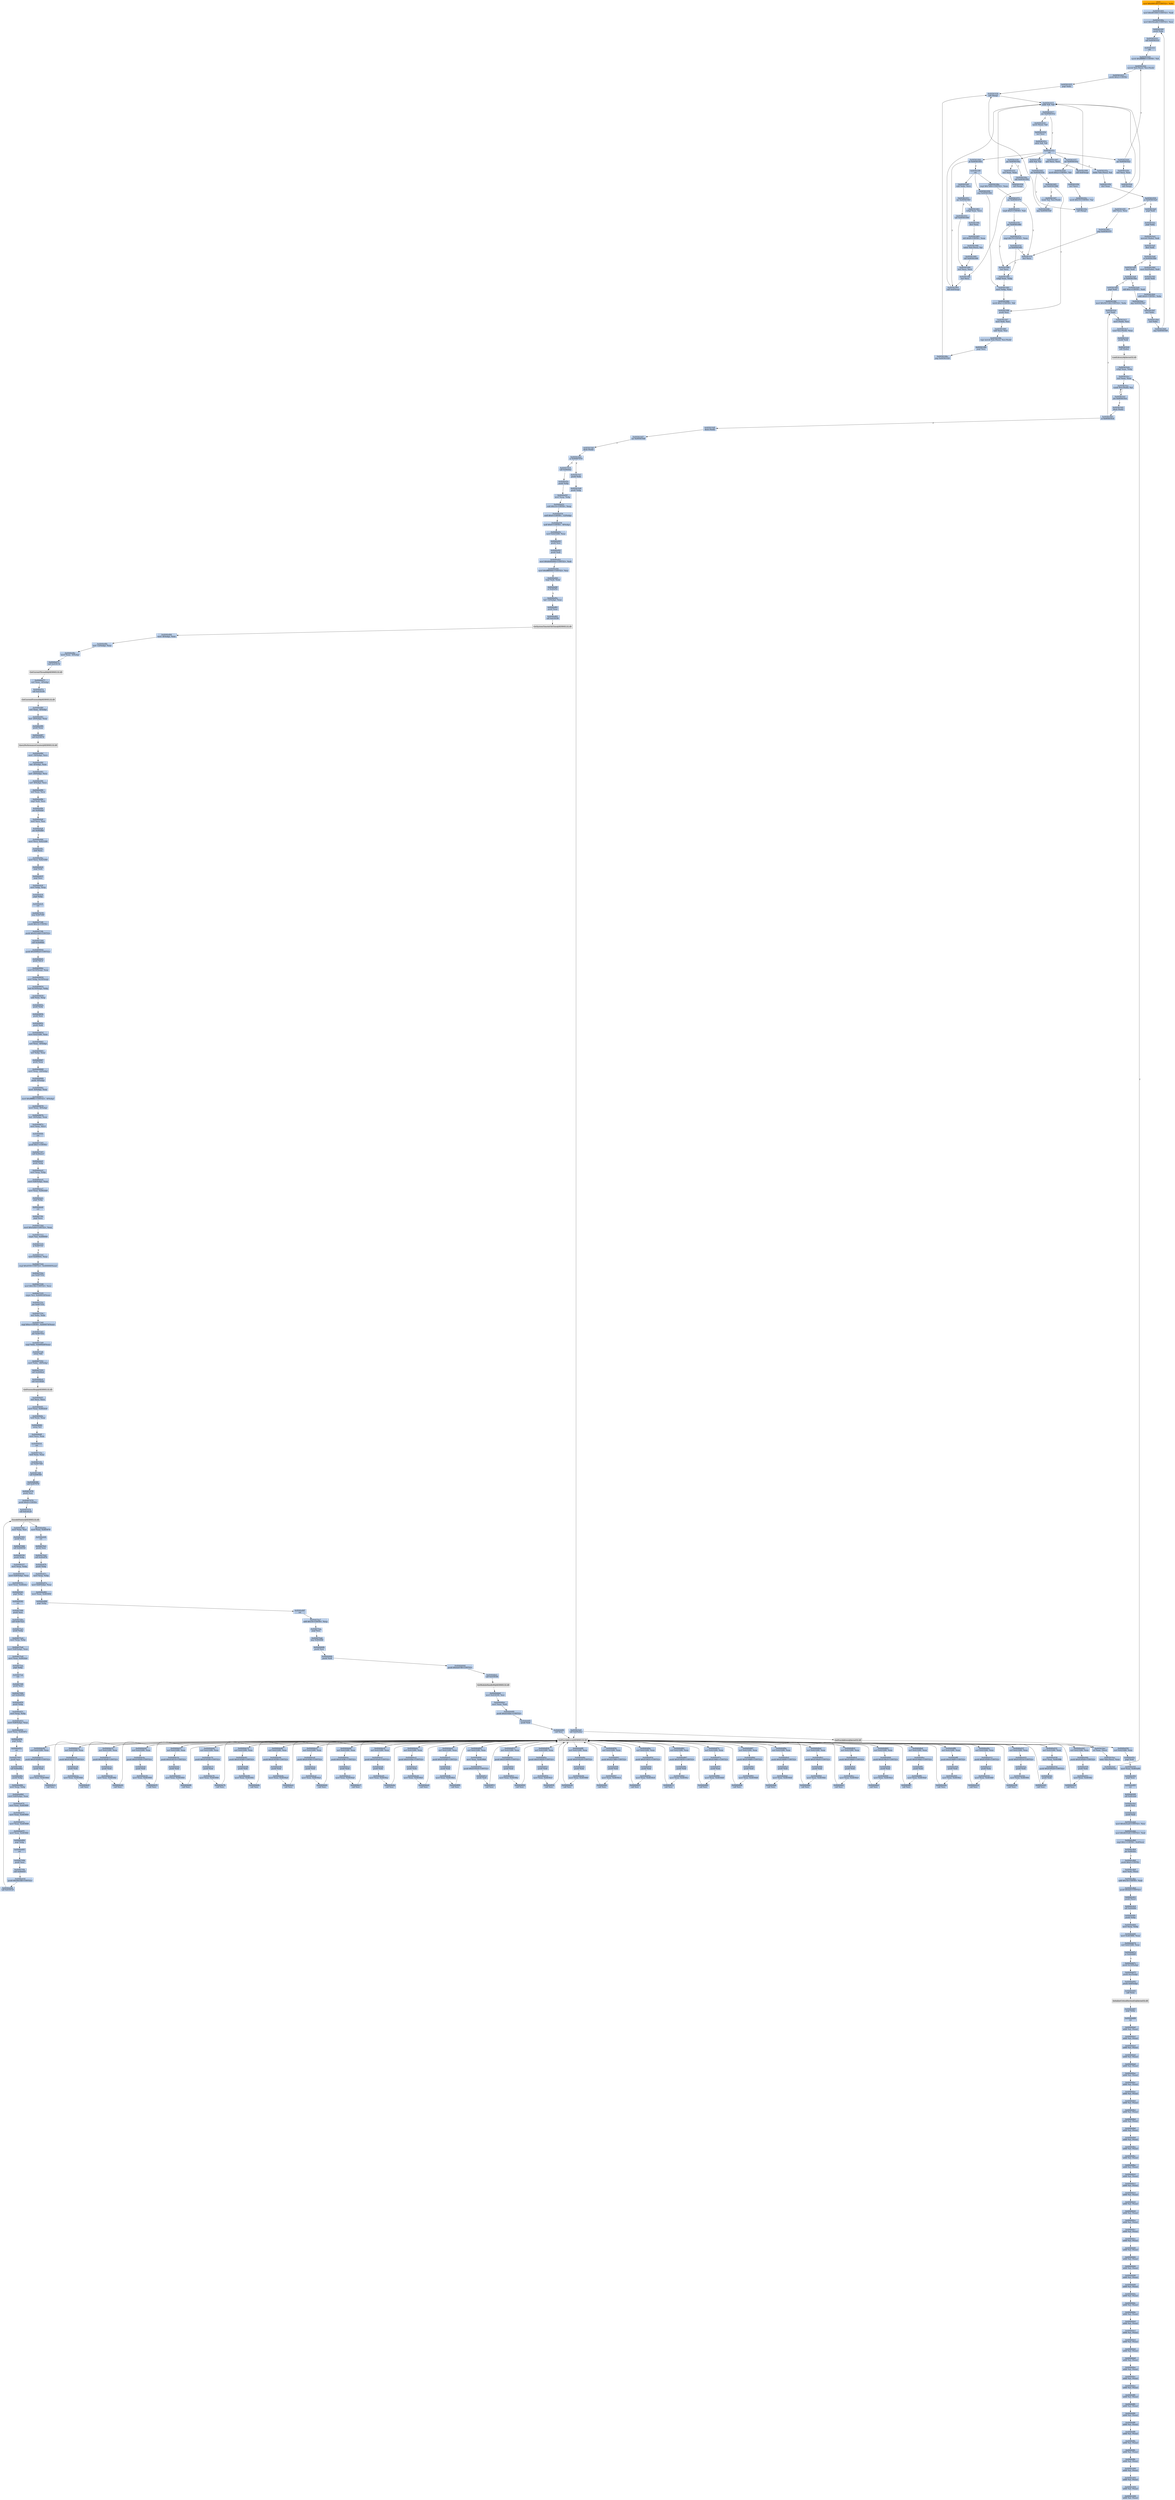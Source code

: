 digraph G {
node[shape=rectangle,style=filled,fillcolor=lightsteelblue,color=lightsteelblue]
bgcolor="transparent"
a0x00561000movl_0x4001d0UINT32_ebx[label="start\nmovl $0x4001d0<UINT32>, %ebx",fillcolor="orange",color="lightgrey"];
a0x00561005movl_0x401000UINT32_edi[label="0x00561005\nmovl $0x401000<UINT32>, %edi"];
a0x0056100amovl_0x54eadbUINT32_esi[label="0x0056100a\nmovl $0x54eadb<UINT32>, %esi"];
a0x0056100fpushl_ebx[label="0x0056100f\npushl %ebx"];
a0x00561010call_0x0056101f[label="0x00561010\ncall 0x0056101f"];
a0x0056101fcld_[label="0x0056101f\ncld "];
a0x00561020movb_0xffffff80UINT8_dl[label="0x00561020\nmovb $0xffffff80<UINT8>, %dl"];
a0x00561022movsb_ds_esi__es_edi_[label="0x00561022\nmovsb %ds:(%esi), %es:(%edi)"];
a0x00561023pushl_0x2UINT8[label="0x00561023\npushl $0x2<UINT8>"];
a0x00561025popl_ebx[label="0x00561025\npopl %ebx"];
a0x00561026call_esp_[label="0x00561026\ncall (%esp)"];
a0x00561015addb_dl_dl[label="0x00561015\naddb %dl, %dl"];
a0x00561017jne_0x0056101e[label="0x00561017\njne 0x0056101e"];
a0x00561019movb_esi__dl[label="0x00561019\nmovb (%esi), %dl"];
a0x0056101bincl_esi[label="0x0056101b\nincl %esi"];
a0x0056101cadcb_dl_dl[label="0x0056101c\nadcb %dl, %dl"];
a0x0056101eret[label="0x0056101e\nret"];
a0x00561029jae_0x00561022[label="0x00561029\njae 0x00561022"];
a0x0056102bxorl_ecx_ecx[label="0x0056102b\nxorl %ecx, %ecx"];
a0x0056102dcall_esp_[label="0x0056102d\ncall (%esp)"];
a0x00561030jae_0x0056104a[label="0x00561030\njae 0x0056104a"];
a0x00561032xorl_eax_eax[label="0x00561032\nxorl %eax, %eax"];
a0x00561034call_esp_[label="0x00561034\ncall (%esp)"];
a0x00561037jae_0x0056105a[label="0x00561037\njae 0x0056105a"];
a0x00561039movb_0x2UINT8_bl[label="0x00561039\nmovb $0x2<UINT8>, %bl"];
a0x0056103bincl_ecx[label="0x0056103b\nincl %ecx"];
a0x0056103cmovb_0x10UINT8_al[label="0x0056103c\nmovb $0x10<UINT8>, %al"];
a0x0056103ecall_esp_[label="0x0056103e\ncall (%esp)"];
a0x00561041adcb_al_al[label="0x00561041\nadcb %al, %al"];
a0x00561043jae_0x0056103e[label="0x00561043\njae 0x0056103e"];
a0x00561045jne_0x00561086[label="0x00561045\njne 0x00561086"];
a0x00561047stosb_al_es_edi_[label="0x00561047\nstosb %al, %es:(%edi)"];
a0x00561048jmp_0x00561026[label="0x00561048\njmp 0x00561026"];
a0x0056105alodsb_ds_esi__al[label="0x0056105a\nlodsb %ds:(%esi), %al"];
a0x0056105bshrl_eax[label="0x0056105b\nshrl %eax"];
a0x0056105dje_0x005610a0[label="0x0056105d\nje 0x005610a0"];
a0x0056105fadcl_ecx_ecx[label="0x0056105f\nadcl %ecx, %ecx"];
a0x00561061jmp_0x0056107f[label="0x00561061\njmp 0x0056107f"];
a0x0056107fincl_ecx[label="0x0056107f\nincl %ecx"];
a0x00561080incl_ecx[label="0x00561080\nincl %ecx"];
a0x00561081xchgl_eax_ebp[label="0x00561081\nxchgl %eax, %ebp"];
a0x00561082movl_ebp_eax[label="0x00561082\nmovl %ebp, %eax"];
a0x00561084movb_0x1UINT8_bl[label="0x00561084\nmovb $0x1<UINT8>, %bl"];
a0x00561086pushl_esi[label="0x00561086\npushl %esi"];
a0x00561087movl_edi_esi[label="0x00561087\nmovl %edi, %esi"];
a0x00561089subl_eax_esi[label="0x00561089\nsubl %eax, %esi"];
a0x0056108brepz_movsb_ds_esi__es_edi_[label="0x0056108b\nrepz movsb %ds:(%esi), %es:(%edi)"];
a0x0056108dpopl_esi[label="0x0056108d\npopl %esi"];
a0x0056108ejmp_0x00561026[label="0x0056108e\njmp 0x00561026"];
a0x0056104acall_0x00561092[label="0x0056104a\ncall 0x00561092"];
a0x00561092incl_ecx[label="0x00561092\nincl %ecx"];
a0x00561093call_0x4esp_[label="0x00561093\ncall 0x4(%esp)"];
a0x00561097adcl_ecx_ecx[label="0x00561097\nadcl %ecx, %ecx"];
a0x00561099call_0x4esp_[label="0x00561099\ncall 0x4(%esp)"];
a0x0056109djb_0x00561093[label="0x0056109d\njb 0x00561093"];
a0x0056109fret[label="0x0056109f\nret"];
a0x0056104fsubl_ebx_ecx[label="0x0056104f\nsubl %ebx, %ecx"];
a0x00561051jne_0x00561063[label="0x00561051\njne 0x00561063"];
a0x00561063xchgl_eax_ecx[label="0x00561063\nxchgl %eax, %ecx"];
a0x00561064decl_eax[label="0x00561064\ndecl %eax"];
a0x00561065shll_0x8UINT8_eax[label="0x00561065\nshll $0x8<UINT8>, %eax"];
a0x00561068lodsb_ds_esi__al[label="0x00561068\nlodsb %ds:(%esi), %al"];
a0x00561069call_0x00561090[label="0x00561069\ncall 0x00561090"];
a0x00561090xorl_ecx_ecx[label="0x00561090\nxorl %ecx, %ecx"];
a0x0056106ecmpl_0x7d00UINT32_eax[label="0x0056106e\ncmpl $0x7d00<UINT32>, %eax"];
a0x00561073jae_0x0056107f[label="0x00561073\njae 0x0056107f"];
a0x00561075cmpb_0x5UINT8_ah[label="0x00561075\ncmpb $0x5<UINT8>, %ah"];
a0x00561078jae_0x00561080[label="0x00561078\njae 0x00561080"];
a0x0056107acmpl_0x7fUINT8_eax[label="0x0056107a\ncmpl $0x7f<UINT8>, %eax"];
a0x0056107dja_0x00561081[label="0x0056107d\nja 0x00561081"];
a0x00561053call_0x00561090[label="0x00561053\ncall 0x00561090"];
a0x00561058jmp_0x00561082[label="0x00561058\njmp 0x00561082"];
a0x005610a0popl_edi[label="0x005610a0\npopl %edi"];
a0x005610a1popl_ebx[label="0x005610a1\npopl %ebx"];
a0x005610a2movzwl_ebx__edi[label="0x005610a2\nmovzwl (%ebx), %edi"];
a0x005610a5decl_edi[label="0x005610a5\ndecl %edi"];
a0x005610a6je_0x005610b0[label="0x005610a6\nje 0x005610b0"];
a0x005610a8decl_edi[label="0x005610a8\ndecl %edi"];
a0x005610a9je_0x005610be[label="0x005610a9\nje 0x005610be"];
a0x005610abshll_0xcUINT8_edi[label="0x005610ab\nshll $0xc<UINT8>, %edi"];
a0x005610aejmp_0x005610b7[label="0x005610ae\njmp 0x005610b7"];
a0x005610b7incl_ebx[label="0x005610b7\nincl %ebx"];
a0x005610b8incl_ebx[label="0x005610b8\nincl %ebx"];
a0x005610b9jmp_0x0056100f[label="0x005610b9\njmp 0x0056100f"];
a0x005610b0movl_0x2ebx__edi[label="0x005610b0\nmovl 0x2(%ebx), %edi"];
a0x005610b3pushl_edi[label="0x005610b3\npushl %edi"];
a0x005610b4addl_0x4UINT8_ebx[label="0x005610b4\naddl $0x4<UINT8>, %ebx"];
a0x005610bepopl_edi[label="0x005610be\npopl %edi"];
a0x005610bfmovl_0x561128UINT32_ebx[label="0x005610bf\nmovl $0x561128<UINT32>, %ebx"];
a0x005610c4incl_edi[label="0x005610c4\nincl %edi"];
a0x005610c5movl_edi__esi[label="0x005610c5\nmovl (%edi), %esi"];
a0x005610c7scasl_es_edi__eax[label="0x005610c7\nscasl %es:(%edi), %eax"];
a0x005610c8pushl_edi[label="0x005610c8\npushl %edi"];
a0x005610c9call_ebx_[label="0x005610c9\ncall (%ebx)"];
LoadLibraryA_kernel32_dll[label="LoadLibraryA@kernel32.dll",fillcolor="lightgrey",color="lightgrey"];
a0x005610cbxchgl_eax_ebp[label="0x005610cb\nxchgl %eax, %ebp"];
a0x005610ccxorl_eax_eax[label="0x005610cc\nxorl %eax, %eax"];
a0x005610cescasb_es_edi__al[label="0x005610ce\nscasb %es:(%edi), %al"];
a0x005610cfjne_0x005610ce[label="0x005610cf\njne 0x005610ce"];
a0x005610d1decb_edi_[label="0x005610d1\ndecb (%edi)"];
a0x005610d3je_0x005610c4[label="0x005610d3\nje 0x005610c4"];
a0x005610d5decb_edi_[label="0x005610d5\ndecb (%edi)"];
a0x005610d7jne_0x005610df[label="0x005610d7\njne 0x005610df"];
a0x005610dfdecb_edi_[label="0x005610df\ndecb (%edi)"];
a0x005610e1je_0x00407474[label="0x005610e1\nje 0x00407474"];
a0x005610e7pushl_edi[label="0x005610e7\npushl %edi"];
a0x005610e8pushl_ebp[label="0x005610e8\npushl %ebp"];
a0x005610e9call_0x4ebx_[label="0x005610e9\ncall 0x4(%ebx)"];
GetProcAddress_kernel32_dll[label="GetProcAddress@kernel32.dll",fillcolor="lightgrey",color="lightgrey"];
a0x005610ecorl_eax_esi_[label="0x005610ec\norl %eax, (%esi)"];
a0x005610eelodsl_ds_esi__eax[label="0x005610ee\nlodsl %ds:(%esi), %eax"];
a0x005610efjne_0x005610cc[label="0x005610ef\njne 0x005610cc"];
GetProcAddress_KERNEL32_dll[label="GetProcAddress@KERNEL32.dll",fillcolor="lightgrey",color="lightgrey"];
a0x00407474call_0x40ef2e[label="0x00407474\ncall 0x40ef2e"];
a0x0040ef2epushl_ebp[label="0x0040ef2e\npushl %ebp"];
a0x0040ef2fmovl_esp_ebp[label="0x0040ef2f\nmovl %esp, %ebp"];
a0x0040ef31subl_0x14UINT8_esp[label="0x0040ef31\nsubl $0x14<UINT8>, %esp"];
a0x0040ef34andl_0x0UINT8__12ebp_[label="0x0040ef34\nandl $0x0<UINT8>, -12(%ebp)"];
a0x0040ef38andl_0x0UINT8__8ebp_[label="0x0040ef38\nandl $0x0<UINT8>, -8(%ebp)"];
a0x0040ef3cmovl_0x423280_eax[label="0x0040ef3c\nmovl 0x423280, %eax"];
a0x0040ef41pushl_esi[label="0x0040ef41\npushl %esi"];
a0x0040ef42pushl_edi[label="0x0040ef42\npushl %edi"];
a0x0040ef43movl_0xbb40e64eUINT32_edi[label="0x0040ef43\nmovl $0xbb40e64e<UINT32>, %edi"];
a0x0040ef48movl_0xffff0000UINT32_esi[label="0x0040ef48\nmovl $0xffff0000<UINT32>, %esi"];
a0x0040ef4dcmpl_edi_eax[label="0x0040ef4d\ncmpl %edi, %eax"];
a0x0040ef4fje_0x40ef5e[label="0x0040ef4f\nje 0x40ef5e"];
a0x0040ef5eleal__12ebp__eax[label="0x0040ef5e\nleal -12(%ebp), %eax"];
a0x0040ef61pushl_eax[label="0x0040ef61\npushl %eax"];
a0x0040ef62call_0x418198[label="0x0040ef62\ncall 0x418198"];
GetSystemTimeAsFileTime_KERNEL32_dll[label="GetSystemTimeAsFileTime@KERNEL32.dll",fillcolor="lightgrey",color="lightgrey"];
a0x0040ef68movl__8ebp__eax[label="0x0040ef68\nmovl -8(%ebp), %eax"];
a0x0040ef6bxorl__12ebp__eax[label="0x0040ef6b\nxorl -12(%ebp), %eax"];
a0x0040ef6emovl_eax__4ebp_[label="0x0040ef6e\nmovl %eax, -4(%ebp)"];
a0x0040ef71call_0x418154[label="0x0040ef71\ncall 0x418154"];
GetCurrentThreadId_KERNEL32_dll[label="GetCurrentThreadId@KERNEL32.dll",fillcolor="lightgrey",color="lightgrey"];
a0x0040ef77xorl_eax__4ebp_[label="0x0040ef77\nxorl %eax, -4(%ebp)"];
a0x0040ef7acall_0x418194[label="0x0040ef7a\ncall 0x418194"];
GetCurrentProcessId_KERNEL32_dll[label="GetCurrentProcessId@KERNEL32.dll",fillcolor="lightgrey",color="lightgrey"];
a0x0040ef80xorl_eax__4ebp_[label="0x0040ef80\nxorl %eax, -4(%ebp)"];
a0x0040ef83leal__20ebp__eax[label="0x0040ef83\nleal -20(%ebp), %eax"];
a0x0040ef86pushl_eax[label="0x0040ef86\npushl %eax"];
a0x0040ef87call_0x418078[label="0x0040ef87\ncall 0x418078"];
QueryPerformanceCounter_KERNEL32_dll[label="QueryPerformanceCounter@KERNEL32.dll",fillcolor="lightgrey",color="lightgrey"];
a0x0040ef8dmovl__16ebp__ecx[label="0x0040ef8d\nmovl -16(%ebp), %ecx"];
a0x0040ef90leal__4ebp__eax[label="0x0040ef90\nleal -4(%ebp), %eax"];
a0x0040ef93xorl__20ebp__ecx[label="0x0040ef93\nxorl -20(%ebp), %ecx"];
a0x0040ef96xorl__4ebp__ecx[label="0x0040ef96\nxorl -4(%ebp), %ecx"];
a0x0040ef99xorl_eax_ecx[label="0x0040ef99\nxorl %eax, %ecx"];
a0x0040ef9bcmpl_edi_ecx[label="0x0040ef9b\ncmpl %edi, %ecx"];
a0x0040ef9djne_0x40efa6[label="0x0040ef9d\njne 0x40efa6"];
a0x0040efa6testl_ecx_esi[label="0x0040efa6\ntestl %ecx, %esi"];
a0x0040efa8jne_0x40efb6[label="0x0040efa8\njne 0x40efb6"];
a0x0040efb6movl_ecx_0x423280[label="0x0040efb6\nmovl %ecx, 0x423280"];
a0x0040efbcnotl_ecx[label="0x0040efbc\nnotl %ecx"];
a0x0040efbemovl_ecx_0x423284[label="0x0040efbe\nmovl %ecx, 0x423284"];
a0x0040efc4popl_edi[label="0x0040efc4\npopl %edi"];
a0x0040efc5popl_esi[label="0x0040efc5\npopl %esi"];
a0x0040efc6movl_ebp_esp[label="0x0040efc6\nmovl %ebp, %esp"];
a0x0040efc8popl_ebp[label="0x0040efc8\npopl %ebp"];
a0x0040efc9ret[label="0x0040efc9\nret"];
a0x00407479jmp_0x4072f9[label="0x00407479\njmp 0x4072f9"];
a0x004072f9pushl_0x14UINT8[label="0x004072f9\npushl $0x14<UINT8>"];
a0x004072fbpushl_0x421dd0UINT32[label="0x004072fb\npushl $0x421dd0<UINT32>"];
a0x00407300call_0x409940[label="0x00407300\ncall 0x409940"];
a0x00409940pushl_0x4099a0UINT32[label="0x00409940\npushl $0x4099a0<UINT32>"];
a0x00409945pushl_fs_0[label="0x00409945\npushl %fs:0"];
a0x0040994cmovl_0x10esp__eax[label="0x0040994c\nmovl 0x10(%esp), %eax"];
a0x00409950movl_ebp_0x10esp_[label="0x00409950\nmovl %ebp, 0x10(%esp)"];
a0x00409954leal_0x10esp__ebp[label="0x00409954\nleal 0x10(%esp), %ebp"];
a0x00409958subl_eax_esp[label="0x00409958\nsubl %eax, %esp"];
a0x0040995apushl_ebx[label="0x0040995a\npushl %ebx"];
a0x0040995bpushl_esi[label="0x0040995b\npushl %esi"];
a0x0040995cpushl_edi[label="0x0040995c\npushl %edi"];
a0x0040995dmovl_0x423280_eax[label="0x0040995d\nmovl 0x423280, %eax"];
a0x00409962xorl_eax__4ebp_[label="0x00409962\nxorl %eax, -4(%ebp)"];
a0x00409965xorl_ebp_eax[label="0x00409965\nxorl %ebp, %eax"];
a0x00409967pushl_eax[label="0x00409967\npushl %eax"];
a0x00409968movl_esp__24ebp_[label="0x00409968\nmovl %esp, -24(%ebp)"];
a0x0040996bpushl__8ebp_[label="0x0040996b\npushl -8(%ebp)"];
a0x0040996emovl__4ebp__eax[label="0x0040996e\nmovl -4(%ebp), %eax"];
a0x00409971movl_0xfffffffeUINT32__4ebp_[label="0x00409971\nmovl $0xfffffffe<UINT32>, -4(%ebp)"];
a0x00409978movl_eax__8ebp_[label="0x00409978\nmovl %eax, -8(%ebp)"];
a0x0040997bleal__16ebp__eax[label="0x0040997b\nleal -16(%ebp), %eax"];
a0x0040997emovl_eax_fs_0[label="0x0040997e\nmovl %eax, %fs:0"];
a0x00409984ret[label="0x00409984\nret"];
a0x00407305pushl_0x1UINT8[label="0x00407305\npushl $0x1<UINT8>"];
a0x00407307call_0x40eee1[label="0x00407307\ncall 0x40eee1"];
a0x0040eee1pushl_ebp[label="0x0040eee1\npushl %ebp"];
a0x0040eee2movl_esp_ebp[label="0x0040eee2\nmovl %esp, %ebp"];
a0x0040eee4movl_0x8ebp__eax[label="0x0040eee4\nmovl 0x8(%ebp), %eax"];
a0x0040eee7movl_eax_0x462dd0[label="0x0040eee7\nmovl %eax, 0x462dd0"];
a0x0040eeecpopl_ebp[label="0x0040eeec\npopl %ebp"];
a0x0040eeedret[label="0x0040eeed\nret"];
a0x0040730cpopl_ecx[label="0x0040730c\npopl %ecx"];
a0x0040730dmovl_0x5a4dUINT32_eax[label="0x0040730d\nmovl $0x5a4d<UINT32>, %eax"];
a0x00407312cmpw_ax_0x400000[label="0x00407312\ncmpw %ax, 0x400000"];
a0x00407319je_0x40731f[label="0x00407319\nje 0x40731f"];
a0x0040731fmovl_0x40003c_eax[label="0x0040731f\nmovl 0x40003c, %eax"];
a0x00407324cmpl_0x4550UINT32_0x400000eax_[label="0x00407324\ncmpl $0x4550<UINT32>, 0x400000(%eax)"];
a0x0040732ejne_0x40731b[label="0x0040732e\njne 0x40731b"];
a0x00407330movl_0x10bUINT32_ecx[label="0x00407330\nmovl $0x10b<UINT32>, %ecx"];
a0x00407335cmpw_cx_0x400018eax_[label="0x00407335\ncmpw %cx, 0x400018(%eax)"];
a0x0040733cjne_0x40731b[label="0x0040733c\njne 0x40731b"];
a0x0040733exorl_ebx_ebx[label="0x0040733e\nxorl %ebx, %ebx"];
a0x00407340cmpl_0xeUINT8_0x400074eax_[label="0x00407340\ncmpl $0xe<UINT8>, 0x400074(%eax)"];
a0x00407347jbe_0x407352[label="0x00407347\njbe 0x407352"];
a0x00407349cmpl_ebx_0x4000e8eax_[label="0x00407349\ncmpl %ebx, 0x4000e8(%eax)"];
a0x0040734fsetne_bl[label="0x0040734f\nsetne %bl"];
a0x00407352movl_ebx__28ebp_[label="0x00407352\nmovl %ebx, -28(%ebp)"];
a0x00407355call_0x4084ed[label="0x00407355\ncall 0x4084ed"];
a0x004084edcall_0x4180d8[label="0x004084ed\ncall 0x4180d8"];
GetProcessHeap_KERNEL32_dll[label="GetProcessHeap@KERNEL32.dll",fillcolor="lightgrey",color="lightgrey"];
a0x004084f3xorl_ecx_ecx[label="0x004084f3\nxorl %ecx, %ecx"];
a0x004084f5movl_eax_0x462dc8[label="0x004084f5\nmovl %eax, 0x462dc8"];
a0x004084fatestl_eax_eax[label="0x004084fa\ntestl %eax, %eax"];
a0x004084fcsetne_cl[label="0x004084fc\nsetne %cl"];
a0x004084ffmovl_ecx_eax[label="0x004084ff\nmovl %ecx, %eax"];
a0x00408501ret[label="0x00408501\nret"];
a0x0040735atestl_eax_eax[label="0x0040735a\ntestl %eax, %eax"];
a0x0040735cjne_0x407366[label="0x0040735c\njne 0x407366"];
a0x00407366call_0x408380[label="0x00407366\ncall 0x408380"];
a0x00408380call_0x407078[label="0x00408380\ncall 0x407078"];
a0x00407078pushl_esi[label="0x00407078\npushl %esi"];
a0x00407079pushl_0x0UINT8[label="0x00407079\npushl $0x0<UINT8>"];
a0x0040707bcall_0x418120[label="0x0040707b\ncall 0x418120"];
EncodePointer_KERNEL32_dll[label="EncodePointer@KERNEL32.dll",fillcolor="lightgrey",color="lightgrey"];
a0x00407081movl_eax_esi[label="0x00407081\nmovl %eax, %esi"];
a0x00407083pushl_esi[label="0x00407083\npushl %esi"];
a0x00407084call_0x409356[label="0x00407084\ncall 0x409356"];
a0x00409356pushl_ebp[label="0x00409356\npushl %ebp"];
a0x00409357movl_esp_ebp[label="0x00409357\nmovl %esp, %ebp"];
a0x00409359movl_0x8ebp__eax[label="0x00409359\nmovl 0x8(%ebp), %eax"];
a0x0040935cmovl_eax_0x462dcc[label="0x0040935c\nmovl %eax, 0x462dcc"];
a0x00409361popl_ebp[label="0x00409361\npopl %ebp"];
a0x00409362ret[label="0x00409362\nret"];
a0x00407089pushl_esi[label="0x00407089\npushl %esi"];
a0x0040708acall_0x4075a3[label="0x0040708a\ncall 0x4075a3"];
a0x004075a3pushl_ebp[label="0x004075a3\npushl %ebp"];
a0x004075a4movl_esp_ebp[label="0x004075a4\nmovl %esp, %ebp"];
a0x004075a6movl_0x8ebp__eax[label="0x004075a6\nmovl 0x8(%ebp), %eax"];
a0x004075a9movl_eax_0x462da4[label="0x004075a9\nmovl %eax, 0x462da4"];
a0x004075aepopl_ebp[label="0x004075ae\npopl %ebp"];
a0x004075afret[label="0x004075af\nret"];
a0x0040708fpushl_esi[label="0x0040708f\npushl %esi"];
a0x00407090call_0x40e650[label="0x00407090\ncall 0x40e650"];
a0x0040e650pushl_ebp[label="0x0040e650\npushl %ebp"];
a0x0040e651movl_esp_ebp[label="0x0040e651\nmovl %esp, %ebp"];
a0x0040e653movl_0x8ebp__eax[label="0x0040e653\nmovl 0x8(%ebp), %eax"];
a0x0040e656movl_eax_0x46367c[label="0x0040e656\nmovl %eax, 0x46367c"];
a0x0040e65bpopl_ebp[label="0x0040e65b\npopl %ebp"];
a0x0040e65cret[label="0x0040e65c\nret"];
a0x00407095pushl_esi[label="0x00407095\npushl %esi"];
a0x00407096call_0x40e66a[label="0x00407096\ncall 0x40e66a"];
a0x0040e66apushl_ebp[label="0x0040e66a\npushl %ebp"];
a0x0040e66bmovl_esp_ebp[label="0x0040e66b\nmovl %esp, %ebp"];
a0x0040e66dmovl_0x8ebp__eax[label="0x0040e66d\nmovl 0x8(%ebp), %eax"];
a0x0040e670movl_eax_0x463680[label="0x0040e670\nmovl %eax, 0x463680"];
a0x0040e675movl_eax_0x463684[label="0x0040e675\nmovl %eax, 0x463684"];
a0x0040e67amovl_eax_0x463688[label="0x0040e67a\nmovl %eax, 0x463688"];
a0x0040e67fmovl_eax_0x46368c[label="0x0040e67f\nmovl %eax, 0x46368c"];
a0x0040e684popl_ebp[label="0x0040e684\npopl %ebp"];
a0x0040e685ret[label="0x0040e685\nret"];
a0x0040709bpushl_esi[label="0x0040709b\npushl %esi"];
a0x0040709ccall_0x40e63f[label="0x0040709c\ncall 0x40e63f"];
a0x0040e63fpushl_0x40e5f8UINT32[label="0x0040e63f\npushl $0x40e5f8<UINT32>"];
a0x0040e644call_0x418120[label="0x0040e644\ncall 0x418120"];
a0x0040e64amovl_eax_0x463678[label="0x0040e64a\nmovl %eax, 0x463678"];
a0x0040e64fret[label="0x0040e64f\nret"];
a0x004070a1pushl_esi[label="0x004070a1\npushl %esi"];
a0x004070a2call_0x40e87b[label="0x004070a2\ncall 0x40e87b"];
a0x0040e87bpushl_ebp[label="0x0040e87b\npushl %ebp"];
a0x0040e87cmovl_esp_ebp[label="0x0040e87c\nmovl %esp, %ebp"];
a0x0040e87emovl_0x8ebp__eax[label="0x0040e87e\nmovl 0x8(%ebp), %eax"];
a0x0040e881movl_eax_0x463694[label="0x0040e881\nmovl %eax, 0x463694"];
a0x0040e886popl_ebp[label="0x0040e886\npopl %ebp"];
a0x0040e887ret[label="0x0040e887\nret"];
a0x004070a7addl_0x18UINT8_esp[label="0x004070a7\naddl $0x18<UINT8>, %esp"];
a0x004070aapopl_esi[label="0x004070aa\npopl %esi"];
a0x004070abjmp_0x40dddb[label="0x004070ab\njmp 0x40dddb"];
a0x0040dddbpushl_esi[label="0x0040dddb\npushl %esi"];
a0x0040dddcpushl_edi[label="0x0040dddc\npushl %edi"];
a0x0040ddddpushl_0x4207f8UINT32[label="0x0040dddd\npushl $0x4207f8<UINT32>"];
a0x0040dde2call_0x418108[label="0x0040dde2\ncall 0x418108"];
GetModuleHandleW_KERNEL32_dll[label="GetModuleHandleW@KERNEL32.dll",fillcolor="lightgrey",color="lightgrey"];
a0x0040dde8movl_0x418100_esi[label="0x0040dde8\nmovl 0x418100, %esi"];
a0x0040ddeemovl_eax_edi[label="0x0040ddee\nmovl %eax, %edi"];
a0x0040ddf0pushl_0x4192bcUINT32[label="0x0040ddf0\npushl $0x4192bc<UINT32>"];
a0x0040ddf5pushl_edi[label="0x0040ddf5\npushl %edi"];
a0x0040ddf6call_esi[label="0x0040ddf6\ncall %esi"];
a0x0040ddf8xorl_0x423280_eax[label="0x0040ddf8\nxorl 0x423280, %eax"];
a0x0040ddfepushl_0x4192c8UINT32[label="0x0040ddfe\npushl $0x4192c8<UINT32>"];
a0x0040de03pushl_edi[label="0x0040de03\npushl %edi"];
a0x0040de04movl_eax_0x463980[label="0x0040de04\nmovl %eax, 0x463980"];
a0x0040de09call_esi[label="0x0040de09\ncall %esi"];
a0x0040de0bxorl_0x423280_eax[label="0x0040de0b\nxorl 0x423280, %eax"];
a0x0040de11pushl_0x4192d0UINT32[label="0x0040de11\npushl $0x4192d0<UINT32>"];
a0x0040de16pushl_edi[label="0x0040de16\npushl %edi"];
a0x0040de17movl_eax_0x463984[label="0x0040de17\nmovl %eax, 0x463984"];
a0x0040de1ccall_esi[label="0x0040de1c\ncall %esi"];
a0x0040de1exorl_0x423280_eax[label="0x0040de1e\nxorl 0x423280, %eax"];
a0x0040de24pushl_0x4192dcUINT32[label="0x0040de24\npushl $0x4192dc<UINT32>"];
a0x0040de29pushl_edi[label="0x0040de29\npushl %edi"];
a0x0040de2amovl_eax_0x463988[label="0x0040de2a\nmovl %eax, 0x463988"];
a0x0040de2fcall_esi[label="0x0040de2f\ncall %esi"];
a0x0040de31xorl_0x423280_eax[label="0x0040de31\nxorl 0x423280, %eax"];
a0x0040de37pushl_0x4192e8UINT32[label="0x0040de37\npushl $0x4192e8<UINT32>"];
a0x0040de3cpushl_edi[label="0x0040de3c\npushl %edi"];
a0x0040de3dmovl_eax_0x46398c[label="0x0040de3d\nmovl %eax, 0x46398c"];
a0x0040de42call_esi[label="0x0040de42\ncall %esi"];
a0x0040de44xorl_0x423280_eax[label="0x0040de44\nxorl 0x423280, %eax"];
a0x0040de4apushl_0x419304UINT32[label="0x0040de4a\npushl $0x419304<UINT32>"];
a0x0040de4fpushl_edi[label="0x0040de4f\npushl %edi"];
a0x0040de50movl_eax_0x463990[label="0x0040de50\nmovl %eax, 0x463990"];
a0x0040de55call_esi[label="0x0040de55\ncall %esi"];
a0x0040de57xorl_0x423280_eax[label="0x0040de57\nxorl 0x423280, %eax"];
a0x0040de5dpushl_0x419314UINT32[label="0x0040de5d\npushl $0x419314<UINT32>"];
a0x0040de62pushl_edi[label="0x0040de62\npushl %edi"];
a0x0040de63movl_eax_0x463994[label="0x0040de63\nmovl %eax, 0x463994"];
a0x0040de68call_esi[label="0x0040de68\ncall %esi"];
a0x0040de6axorl_0x423280_eax[label="0x0040de6a\nxorl 0x423280, %eax"];
a0x0040de70pushl_0x419328UINT32[label="0x0040de70\npushl $0x419328<UINT32>"];
a0x0040de75pushl_edi[label="0x0040de75\npushl %edi"];
a0x0040de76movl_eax_0x463998[label="0x0040de76\nmovl %eax, 0x463998"];
a0x0040de7bcall_esi[label="0x0040de7b\ncall %esi"];
a0x0040de7dxorl_0x423280_eax[label="0x0040de7d\nxorl 0x423280, %eax"];
a0x0040de83pushl_0x419340UINT32[label="0x0040de83\npushl $0x419340<UINT32>"];
a0x0040de88pushl_edi[label="0x0040de88\npushl %edi"];
a0x0040de89movl_eax_0x46399c[label="0x0040de89\nmovl %eax, 0x46399c"];
a0x0040de8ecall_esi[label="0x0040de8e\ncall %esi"];
a0x0040de90xorl_0x423280_eax[label="0x0040de90\nxorl 0x423280, %eax"];
a0x0040de96pushl_0x419358UINT32[label="0x0040de96\npushl $0x419358<UINT32>"];
a0x0040de9bpushl_edi[label="0x0040de9b\npushl %edi"];
a0x0040de9cmovl_eax_0x4639a0[label="0x0040de9c\nmovl %eax, 0x4639a0"];
a0x0040dea1call_esi[label="0x0040dea1\ncall %esi"];
a0x0040dea3xorl_0x423280_eax[label="0x0040dea3\nxorl 0x423280, %eax"];
a0x0040dea9pushl_0x41936cUINT32[label="0x0040dea9\npushl $0x41936c<UINT32>"];
a0x0040deaepushl_edi[label="0x0040deae\npushl %edi"];
a0x0040deafmovl_eax_0x4639a4[label="0x0040deaf\nmovl %eax, 0x4639a4"];
a0x0040deb4call_esi[label="0x0040deb4\ncall %esi"];
a0x0040deb6xorl_0x423280_eax[label="0x0040deb6\nxorl 0x423280, %eax"];
a0x0040debcpushl_0x41938cUINT32[label="0x0040debc\npushl $0x41938c<UINT32>"];
a0x0040dec1pushl_edi[label="0x0040dec1\npushl %edi"];
a0x0040dec2movl_eax_0x4639a8[label="0x0040dec2\nmovl %eax, 0x4639a8"];
a0x0040dec7call_esi[label="0x0040dec7\ncall %esi"];
a0x0040dec9xorl_0x423280_eax[label="0x0040dec9\nxorl 0x423280, %eax"];
a0x0040decfpushl_0x4193a4UINT32[label="0x0040decf\npushl $0x4193a4<UINT32>"];
a0x0040ded4pushl_edi[label="0x0040ded4\npushl %edi"];
a0x0040ded5movl_eax_0x4639ac[label="0x0040ded5\nmovl %eax, 0x4639ac"];
a0x0040dedacall_esi[label="0x0040deda\ncall %esi"];
a0x0040dedcxorl_0x423280_eax[label="0x0040dedc\nxorl 0x423280, %eax"];
a0x0040dee2pushl_0x4193bcUINT32[label="0x0040dee2\npushl $0x4193bc<UINT32>"];
a0x0040dee7pushl_edi[label="0x0040dee7\npushl %edi"];
a0x0040dee8movl_eax_0x4639b0[label="0x0040dee8\nmovl %eax, 0x4639b0"];
a0x0040deedcall_esi[label="0x0040deed\ncall %esi"];
a0x0040deefxorl_0x423280_eax[label="0x0040deef\nxorl 0x423280, %eax"];
a0x0040def5pushl_0x4193d0UINT32[label="0x0040def5\npushl $0x4193d0<UINT32>"];
a0x0040defapushl_edi[label="0x0040defa\npushl %edi"];
a0x0040defbmovl_eax_0x4639b4[label="0x0040defb\nmovl %eax, 0x4639b4"];
a0x0040df00call_esi[label="0x0040df00\ncall %esi"];
a0x0040df02xorl_0x423280_eax[label="0x0040df02\nxorl 0x423280, %eax"];
a0x0040df08movl_eax_0x4639b8[label="0x0040df08\nmovl %eax, 0x4639b8"];
a0x0040df0dpushl_0x4193e4UINT32[label="0x0040df0d\npushl $0x4193e4<UINT32>"];
a0x0040df12pushl_edi[label="0x0040df12\npushl %edi"];
a0x0040df13call_esi[label="0x0040df13\ncall %esi"];
a0x0040df15xorl_0x423280_eax[label="0x0040df15\nxorl 0x423280, %eax"];
a0x0040df1bpushl_0x419400UINT32[label="0x0040df1b\npushl $0x419400<UINT32>"];
a0x0040df20pushl_edi[label="0x0040df20\npushl %edi"];
a0x0040df21movl_eax_0x4639bc[label="0x0040df21\nmovl %eax, 0x4639bc"];
a0x0040df26call_esi[label="0x0040df26\ncall %esi"];
a0x0040df28xorl_0x423280_eax[label="0x0040df28\nxorl 0x423280, %eax"];
a0x0040df2epushl_0x419420UINT32[label="0x0040df2e\npushl $0x419420<UINT32>"];
a0x0040df33pushl_edi[label="0x0040df33\npushl %edi"];
a0x0040df34movl_eax_0x4639c0[label="0x0040df34\nmovl %eax, 0x4639c0"];
a0x0040df39call_esi[label="0x0040df39\ncall %esi"];
a0x0040df3bxorl_0x423280_eax[label="0x0040df3b\nxorl 0x423280, %eax"];
a0x0040df41pushl_0x421568UINT32[label="0x0040df41\npushl $0x421568<UINT32>"];
a0x0040df46pushl_edi[label="0x0040df46\npushl %edi"];
a0x0040df47movl_eax_0x4639c4[label="0x0040df47\nmovl %eax, 0x4639c4"];
a0x0040df4ccall_esi[label="0x0040df4c\ncall %esi"];
a0x0040df4exorl_0x423280_eax[label="0x0040df4e\nxorl 0x423280, %eax"];
a0x0040df54pushl_0x41943cUINT32[label="0x0040df54\npushl $0x41943c<UINT32>"];
a0x0040df59pushl_edi[label="0x0040df59\npushl %edi"];
a0x0040df5amovl_eax_0x4639c8[label="0x0040df5a\nmovl %eax, 0x4639c8"];
a0x0040df5fcall_esi[label="0x0040df5f\ncall %esi"];
a0x0040df61xorl_0x423280_eax[label="0x0040df61\nxorl 0x423280, %eax"];
a0x0040df67pushl_0x419450UINT32[label="0x0040df67\npushl $0x419450<UINT32>"];
a0x0040df6cpushl_edi[label="0x0040df6c\npushl %edi"];
a0x0040df6dmovl_eax_0x4639cc[label="0x0040df6d\nmovl %eax, 0x4639cc"];
a0x0040df72call_esi[label="0x0040df72\ncall %esi"];
a0x0040df74xorl_0x423280_eax[label="0x0040df74\nxorl 0x423280, %eax"];
a0x0040df7apushl_0x41946cUINT32[label="0x0040df7a\npushl $0x41946c<UINT32>"];
a0x0040df7fpushl_edi[label="0x0040df7f\npushl %edi"];
a0x0040df80movl_eax_0x4639d0[label="0x0040df80\nmovl %eax, 0x4639d0"];
a0x0040df85call_esi[label="0x0040df85\ncall %esi"];
a0x0040df87xorl_0x423280_eax[label="0x0040df87\nxorl 0x423280, %eax"];
a0x0040df8dpushl_0x419480UINT32[label="0x0040df8d\npushl $0x419480<UINT32>"];
a0x0040df92pushl_edi[label="0x0040df92\npushl %edi"];
a0x0040df93movl_eax_0x4639d8[label="0x0040df93\nmovl %eax, 0x4639d8"];
a0x0040df98call_esi[label="0x0040df98\ncall %esi"];
a0x0040df9axorl_0x423280_eax[label="0x0040df9a\nxorl 0x423280, %eax"];
a0x0040dfa0pushl_0x419490UINT32[label="0x0040dfa0\npushl $0x419490<UINT32>"];
a0x0040dfa5pushl_edi[label="0x0040dfa5\npushl %edi"];
a0x0040dfa6movl_eax_0x4639d4[label="0x0040dfa6\nmovl %eax, 0x4639d4"];
a0x0040dfabcall_esi[label="0x0040dfab\ncall %esi"];
a0x0040dfadxorl_0x423280_eax[label="0x0040dfad\nxorl 0x423280, %eax"];
a0x0040dfb3pushl_0x4194a0UINT32[label="0x0040dfb3\npushl $0x4194a0<UINT32>"];
a0x0040dfb8pushl_edi[label="0x0040dfb8\npushl %edi"];
a0x0040dfb9movl_eax_0x4639dc[label="0x0040dfb9\nmovl %eax, 0x4639dc"];
a0x0040dfbecall_esi[label="0x0040dfbe\ncall %esi"];
a0x0040dfc0xorl_0x423280_eax[label="0x0040dfc0\nxorl 0x423280, %eax"];
a0x0040dfc6pushl_0x4194b0UINT32[label="0x0040dfc6\npushl $0x4194b0<UINT32>"];
a0x0040dfcbpushl_edi[label="0x0040dfcb\npushl %edi"];
a0x0040dfccmovl_eax_0x4639e0[label="0x0040dfcc\nmovl %eax, 0x4639e0"];
a0x0040dfd1call_esi[label="0x0040dfd1\ncall %esi"];
a0x0040dfd3xorl_0x423280_eax[label="0x0040dfd3\nxorl 0x423280, %eax"];
a0x0040dfd9pushl_0x4194c0UINT32[label="0x0040dfd9\npushl $0x4194c0<UINT32>"];
a0x0040dfdepushl_edi[label="0x0040dfde\npushl %edi"];
a0x0040dfdfmovl_eax_0x4639e4[label="0x0040dfdf\nmovl %eax, 0x4639e4"];
a0x0040dfe4call_esi[label="0x0040dfe4\ncall %esi"];
a0x0040dfe6xorl_0x423280_eax[label="0x0040dfe6\nxorl 0x423280, %eax"];
a0x0040dfecpushl_0x4194dcUINT32[label="0x0040dfec\npushl $0x4194dc<UINT32>"];
a0x0040dff1pushl_edi[label="0x0040dff1\npushl %edi"];
a0x0040dff2movl_eax_0x4639e8[label="0x0040dff2\nmovl %eax, 0x4639e8"];
a0x0040dff7call_esi[label="0x0040dff7\ncall %esi"];
a0x0040dff9xorl_0x423280_eax[label="0x0040dff9\nxorl 0x423280, %eax"];
a0x0040dfffpushl_0x4194f0UINT32[label="0x0040dfff\npushl $0x4194f0<UINT32>"];
a0x0040e004pushl_edi[label="0x0040e004\npushl %edi"];
a0x0040e005movl_eax_0x4639ec[label="0x0040e005\nmovl %eax, 0x4639ec"];
a0x0040e00acall_esi[label="0x0040e00a\ncall %esi"];
a0x0040e00cxorl_0x423280_eax[label="0x0040e00c\nxorl 0x423280, %eax"];
a0x0040e012pushl_0x419500UINT32[label="0x0040e012\npushl $0x419500<UINT32>"];
a0x0040e017pushl_edi[label="0x0040e017\npushl %edi"];
a0x0040e018movl_eax_0x4639f0[label="0x0040e018\nmovl %eax, 0x4639f0"];
a0x0040e01dcall_esi[label="0x0040e01d\ncall %esi"];
a0x0040e01fxorl_0x423280_eax[label="0x0040e01f\nxorl 0x423280, %eax"];
a0x0040e025pushl_0x419514UINT32[label="0x0040e025\npushl $0x419514<UINT32>"];
a0x0040e02apushl_edi[label="0x0040e02a\npushl %edi"];
a0x0040e02bmovl_eax_0x4639f4[label="0x0040e02b\nmovl %eax, 0x4639f4"];
a0x0040e030call_esi[label="0x0040e030\ncall %esi"];
a0x0040e032xorl_0x423280_eax[label="0x0040e032\nxorl 0x423280, %eax"];
a0x0040e038movl_eax_0x4639f8[label="0x0040e038\nmovl %eax, 0x4639f8"];
a0x0040e03dpushl_0x419524UINT32[label="0x0040e03d\npushl $0x419524<UINT32>"];
a0x0040e042pushl_edi[label="0x0040e042\npushl %edi"];
a0x0040e043call_esi[label="0x0040e043\ncall %esi"];
a0x0040e045xorl_0x423280_eax[label="0x0040e045\nxorl 0x423280, %eax"];
a0x0040e04bpushl_0x419544UINT32[label="0x0040e04b\npushl $0x419544<UINT32>"];
a0x0040e050pushl_edi[label="0x0040e050\npushl %edi"];
a0x0040e051movl_eax_0x4639fc[label="0x0040e051\nmovl %eax, 0x4639fc"];
a0x0040e056call_esi[label="0x0040e056\ncall %esi"];
a0x0040e058xorl_0x423280_eax[label="0x0040e058\nxorl 0x423280, %eax"];
a0x0040e05epopl_edi[label="0x0040e05e\npopl %edi"];
a0x0040e05fmovl_eax_0x463a00[label="0x0040e05f\nmovl %eax, 0x463a00"];
a0x0040e064popl_esi[label="0x0040e064\npopl %esi"];
a0x0040e065ret[label="0x0040e065\nret"];
a0x00408385call_0x40cda4[label="0x00408385\ncall 0x40cda4"];
a0x0040cda4pushl_esi[label="0x0040cda4\npushl %esi"];
a0x0040cda5pushl_edi[label="0x0040cda5\npushl %edi"];
a0x0040cda6movl_0x423ce0UINT32_esi[label="0x0040cda6\nmovl $0x423ce0<UINT32>, %esi"];
a0x0040cdabmovl_0x463528UINT32_edi[label="0x0040cdab\nmovl $0x463528<UINT32>, %edi"];
a0x0040cdb0cmpl_0x1UINT8_0x4esi_[label="0x0040cdb0\ncmpl $0x1<UINT8>, 0x4(%esi)"];
a0x0040cdb4jne_0x40cdcc[label="0x0040cdb4\njne 0x40cdcc"];
a0x0040cdb6pushl_0x0UINT8[label="0x0040cdb6\npushl $0x0<UINT8>"];
a0x0040cdb8movl_edi_esi_[label="0x0040cdb8\nmovl %edi, (%esi)"];
a0x0040cdbaaddl_0x18UINT8_edi[label="0x0040cdba\naddl $0x18<UINT8>, %edi"];
a0x0040cdbdpushl_0xfa0UINT32[label="0x0040cdbd\npushl $0xfa0<UINT32>"];
a0x0040cdc2pushl_esi_[label="0x0040cdc2\npushl (%esi)"];
a0x0040cdc4call_0x40dd6c[label="0x0040cdc4\ncall 0x40dd6c"];
a0x0040dd6cpushl_ebp[label="0x0040dd6c\npushl %ebp"];
a0x0040dd6dmovl_esp_ebp[label="0x0040dd6d\nmovl %esp, %ebp"];
a0x0040dd6fmovl_0x463990_eax[label="0x0040dd6f\nmovl 0x463990, %eax"];
a0x0040dd74xorl_0x423280_eax[label="0x0040dd74\nxorl 0x423280, %eax"];
a0x0040dd7aje_0x40dd89[label="0x0040dd7a\nje 0x40dd89"];
a0x0040dd7cpushl_0x10ebp_[label="0x0040dd7c\npushl 0x10(%ebp)"];
a0x0040dd7fpushl_0xcebp_[label="0x0040dd7f\npushl 0xc(%ebp)"];
a0x0040dd82pushl_0x8ebp_[label="0x0040dd82\npushl 0x8(%ebp)"];
a0x0040dd85call_eax[label="0x0040dd85\ncall %eax"];
InitializeCriticalSectionEx_kernel32_dll[label="InitializeCriticalSectionEx@kernel32.dll",fillcolor="lightgrey",color="lightgrey"];
a0x0040dd87popl_ebp[label="0x0040dd87\npopl %ebp"];
a0x0040dd88ret[label="0x0040dd88\nret"];
a0x00000fa0addb_al_eax_[label="0x00000fa0\naddb %al, (%eax)"];
a0x00000fa2addb_al_eax_[label="0x00000fa2\naddb %al, (%eax)"];
a0x00000fa4addb_al_eax_[label="0x00000fa4\naddb %al, (%eax)"];
a0x00000fa6addb_al_eax_[label="0x00000fa6\naddb %al, (%eax)"];
a0x00000fa8addb_al_eax_[label="0x00000fa8\naddb %al, (%eax)"];
a0x00000faaaddb_al_eax_[label="0x00000faa\naddb %al, (%eax)"];
a0x00000facaddb_al_eax_[label="0x00000fac\naddb %al, (%eax)"];
a0x00000faeaddb_al_eax_[label="0x00000fae\naddb %al, (%eax)"];
a0x00000fb0addb_al_eax_[label="0x00000fb0\naddb %al, (%eax)"];
a0x00000fb2addb_al_eax_[label="0x00000fb2\naddb %al, (%eax)"];
a0x00000fb4addb_al_eax_[label="0x00000fb4\naddb %al, (%eax)"];
a0x00000fb6addb_al_eax_[label="0x00000fb6\naddb %al, (%eax)"];
a0x00000fb8addb_al_eax_[label="0x00000fb8\naddb %al, (%eax)"];
a0x00000fbaaddb_al_eax_[label="0x00000fba\naddb %al, (%eax)"];
a0x00000fbcaddb_al_eax_[label="0x00000fbc\naddb %al, (%eax)"];
a0x00000fbeaddb_al_eax_[label="0x00000fbe\naddb %al, (%eax)"];
a0x00000fc0addb_al_eax_[label="0x00000fc0\naddb %al, (%eax)"];
a0x00000fc2addb_al_eax_[label="0x00000fc2\naddb %al, (%eax)"];
a0x00000fc4addb_al_eax_[label="0x00000fc4\naddb %al, (%eax)"];
a0x00000fc6addb_al_eax_[label="0x00000fc6\naddb %al, (%eax)"];
a0x00000fc8addb_al_eax_[label="0x00000fc8\naddb %al, (%eax)"];
a0x00000fcaaddb_al_eax_[label="0x00000fca\naddb %al, (%eax)"];
a0x00000fccaddb_al_eax_[label="0x00000fcc\naddb %al, (%eax)"];
a0x00000fceaddb_al_eax_[label="0x00000fce\naddb %al, (%eax)"];
a0x00000fd0addb_al_eax_[label="0x00000fd0\naddb %al, (%eax)"];
a0x00000fd2addb_al_eax_[label="0x00000fd2\naddb %al, (%eax)"];
a0x00000fd4addb_al_eax_[label="0x00000fd4\naddb %al, (%eax)"];
a0x00000fd6addb_al_eax_[label="0x00000fd6\naddb %al, (%eax)"];
a0x00000fd8addb_al_eax_[label="0x00000fd8\naddb %al, (%eax)"];
a0x00000fdaaddb_al_eax_[label="0x00000fda\naddb %al, (%eax)"];
a0x00000fdcaddb_al_eax_[label="0x00000fdc\naddb %al, (%eax)"];
a0x00000fdeaddb_al_eax_[label="0x00000fde\naddb %al, (%eax)"];
a0x00000fe0addb_al_eax_[label="0x00000fe0\naddb %al, (%eax)"];
a0x00000fe2addb_al_eax_[label="0x00000fe2\naddb %al, (%eax)"];
a0x00000fe4addb_al_eax_[label="0x00000fe4\naddb %al, (%eax)"];
a0x00000fe6addb_al_eax_[label="0x00000fe6\naddb %al, (%eax)"];
a0x00000fe8addb_al_eax_[label="0x00000fe8\naddb %al, (%eax)"];
a0x00000feaaddb_al_eax_[label="0x00000fea\naddb %al, (%eax)"];
a0x00000fecaddb_al_eax_[label="0x00000fec\naddb %al, (%eax)"];
a0x00000feeaddb_al_eax_[label="0x00000fee\naddb %al, (%eax)"];
a0x00000ff0addb_al_eax_[label="0x00000ff0\naddb %al, (%eax)"];
a0x00000ff2addb_al_eax_[label="0x00000ff2\naddb %al, (%eax)"];
a0x00000ff4addb_al_eax_[label="0x00000ff4\naddb %al, (%eax)"];
a0x00000ff6addb_al_eax_[label="0x00000ff6\naddb %al, (%eax)"];
a0x00000ff8addb_al_eax_[label="0x00000ff8\naddb %al, (%eax)"];
a0x00000ffaaddb_al_eax_[label="0x00000ffa\naddb %al, (%eax)"];
a0x00000ffcaddb_al_eax_[label="0x00000ffc\naddb %al, (%eax)"];
a0x00000ffeaddb_al_eax_[label="0x00000ffe\naddb %al, (%eax)"];
a0x00001000addb_al_eax_[label="0x00001000\naddb %al, (%eax)"];
a0x00001002addb_al_eax_[label="0x00001002\naddb %al, (%eax)"];
a0x00001004addb_al_eax_[label="0x00001004\naddb %al, (%eax)"];
a0x00001006addb_al_eax_[label="0x00001006\naddb %al, (%eax)"];
a0x00561000movl_0x4001d0UINT32_ebx -> a0x00561005movl_0x401000UINT32_edi [color="#000000"];
a0x00561005movl_0x401000UINT32_edi -> a0x0056100amovl_0x54eadbUINT32_esi [color="#000000"];
a0x0056100amovl_0x54eadbUINT32_esi -> a0x0056100fpushl_ebx [color="#000000"];
a0x0056100fpushl_ebx -> a0x00561010call_0x0056101f [color="#000000"];
a0x00561010call_0x0056101f -> a0x0056101fcld_ [color="#000000"];
a0x0056101fcld_ -> a0x00561020movb_0xffffff80UINT8_dl [color="#000000"];
a0x00561020movb_0xffffff80UINT8_dl -> a0x00561022movsb_ds_esi__es_edi_ [color="#000000"];
a0x00561022movsb_ds_esi__es_edi_ -> a0x00561023pushl_0x2UINT8 [color="#000000"];
a0x00561023pushl_0x2UINT8 -> a0x00561025popl_ebx [color="#000000"];
a0x00561025popl_ebx -> a0x00561026call_esp_ [color="#000000"];
a0x00561026call_esp_ -> a0x00561015addb_dl_dl [color="#000000"];
a0x00561015addb_dl_dl -> a0x00561017jne_0x0056101e [color="#000000"];
a0x00561017jne_0x0056101e -> a0x00561019movb_esi__dl [color="#000000",label="F"];
a0x00561019movb_esi__dl -> a0x0056101bincl_esi [color="#000000"];
a0x0056101bincl_esi -> a0x0056101cadcb_dl_dl [color="#000000"];
a0x0056101cadcb_dl_dl -> a0x0056101eret [color="#000000"];
a0x0056101eret -> a0x00561029jae_0x00561022 [color="#000000"];
a0x00561029jae_0x00561022 -> a0x00561022movsb_ds_esi__es_edi_ [color="#000000",label="T"];
a0x00561017jne_0x0056101e -> a0x0056101eret [color="#000000",label="T"];
a0x00561029jae_0x00561022 -> a0x0056102bxorl_ecx_ecx [color="#000000",label="F"];
a0x0056102bxorl_ecx_ecx -> a0x0056102dcall_esp_ [color="#000000"];
a0x0056102dcall_esp_ -> a0x00561015addb_dl_dl [color="#000000"];
a0x0056101eret -> a0x00561030jae_0x0056104a [color="#000000"];
a0x00561030jae_0x0056104a -> a0x00561032xorl_eax_eax [color="#000000",label="F"];
a0x00561032xorl_eax_eax -> a0x00561034call_esp_ [color="#000000"];
a0x00561034call_esp_ -> a0x00561015addb_dl_dl [color="#000000"];
a0x0056101eret -> a0x00561037jae_0x0056105a [color="#000000"];
a0x00561037jae_0x0056105a -> a0x00561039movb_0x2UINT8_bl [color="#000000",label="F"];
a0x00561039movb_0x2UINT8_bl -> a0x0056103bincl_ecx [color="#000000"];
a0x0056103bincl_ecx -> a0x0056103cmovb_0x10UINT8_al [color="#000000"];
a0x0056103cmovb_0x10UINT8_al -> a0x0056103ecall_esp_ [color="#000000"];
a0x0056103ecall_esp_ -> a0x00561015addb_dl_dl [color="#000000"];
a0x0056101eret -> a0x00561041adcb_al_al [color="#000000"];
a0x00561041adcb_al_al -> a0x00561043jae_0x0056103e [color="#000000"];
a0x00561043jae_0x0056103e -> a0x0056103ecall_esp_ [color="#000000",label="T"];
a0x00561043jae_0x0056103e -> a0x00561045jne_0x00561086 [color="#000000",label="F"];
a0x00561045jne_0x00561086 -> a0x00561047stosb_al_es_edi_ [color="#000000",label="F"];
a0x00561047stosb_al_es_edi_ -> a0x00561048jmp_0x00561026 [color="#000000"];
a0x00561048jmp_0x00561026 -> a0x00561026call_esp_ [color="#000000"];
a0x00561037jae_0x0056105a -> a0x0056105alodsb_ds_esi__al [color="#000000",label="T"];
a0x0056105alodsb_ds_esi__al -> a0x0056105bshrl_eax [color="#000000"];
a0x0056105bshrl_eax -> a0x0056105dje_0x005610a0 [color="#000000"];
a0x0056105dje_0x005610a0 -> a0x0056105fadcl_ecx_ecx [color="#000000",label="F"];
a0x0056105fadcl_ecx_ecx -> a0x00561061jmp_0x0056107f [color="#000000"];
a0x00561061jmp_0x0056107f -> a0x0056107fincl_ecx [color="#000000"];
a0x0056107fincl_ecx -> a0x00561080incl_ecx [color="#000000"];
a0x00561080incl_ecx -> a0x00561081xchgl_eax_ebp [color="#000000"];
a0x00561081xchgl_eax_ebp -> a0x00561082movl_ebp_eax [color="#000000"];
a0x00561082movl_ebp_eax -> a0x00561084movb_0x1UINT8_bl [color="#000000"];
a0x00561084movb_0x1UINT8_bl -> a0x00561086pushl_esi [color="#000000"];
a0x00561086pushl_esi -> a0x00561087movl_edi_esi [color="#000000"];
a0x00561087movl_edi_esi -> a0x00561089subl_eax_esi [color="#000000"];
a0x00561089subl_eax_esi -> a0x0056108brepz_movsb_ds_esi__es_edi_ [color="#000000"];
a0x0056108brepz_movsb_ds_esi__es_edi_ -> a0x0056108dpopl_esi [color="#000000"];
a0x0056108dpopl_esi -> a0x0056108ejmp_0x00561026 [color="#000000"];
a0x0056108ejmp_0x00561026 -> a0x00561026call_esp_ [color="#000000"];
a0x00561045jne_0x00561086 -> a0x00561086pushl_esi [color="#000000",label="T"];
a0x00561030jae_0x0056104a -> a0x0056104acall_0x00561092 [color="#000000",label="T"];
a0x0056104acall_0x00561092 -> a0x00561092incl_ecx [color="#000000"];
a0x00561092incl_ecx -> a0x00561093call_0x4esp_ [color="#000000"];
a0x00561093call_0x4esp_ -> a0x00561015addb_dl_dl [color="#000000"];
a0x0056101eret -> a0x00561097adcl_ecx_ecx [color="#000000"];
a0x00561097adcl_ecx_ecx -> a0x00561099call_0x4esp_ [color="#000000"];
a0x00561099call_0x4esp_ -> a0x00561015addb_dl_dl [color="#000000"];
a0x0056101eret -> a0x0056109djb_0x00561093 [color="#000000"];
a0x0056109djb_0x00561093 -> a0x0056109fret [color="#000000",label="F"];
a0x0056109fret -> a0x0056104fsubl_ebx_ecx [color="#000000"];
a0x0056104fsubl_ebx_ecx -> a0x00561051jne_0x00561063 [color="#000000"];
a0x00561051jne_0x00561063 -> a0x00561063xchgl_eax_ecx [color="#000000",label="T"];
a0x00561063xchgl_eax_ecx -> a0x00561064decl_eax [color="#000000"];
a0x00561064decl_eax -> a0x00561065shll_0x8UINT8_eax [color="#000000"];
a0x00561065shll_0x8UINT8_eax -> a0x00561068lodsb_ds_esi__al [color="#000000"];
a0x00561068lodsb_ds_esi__al -> a0x00561069call_0x00561090 [color="#000000"];
a0x00561069call_0x00561090 -> a0x00561090xorl_ecx_ecx [color="#000000"];
a0x00561090xorl_ecx_ecx -> a0x00561092incl_ecx [color="#000000"];
a0x0056109fret -> a0x0056106ecmpl_0x7d00UINT32_eax [color="#000000"];
a0x0056106ecmpl_0x7d00UINT32_eax -> a0x00561073jae_0x0056107f [color="#000000"];
a0x00561073jae_0x0056107f -> a0x00561075cmpb_0x5UINT8_ah [color="#000000",label="F"];
a0x00561075cmpb_0x5UINT8_ah -> a0x00561078jae_0x00561080 [color="#000000"];
a0x00561078jae_0x00561080 -> a0x0056107acmpl_0x7fUINT8_eax [color="#000000",label="F"];
a0x0056107acmpl_0x7fUINT8_eax -> a0x0056107dja_0x00561081 [color="#000000"];
a0x0056107dja_0x00561081 -> a0x0056107fincl_ecx [color="#000000",label="F"];
a0x00561051jne_0x00561063 -> a0x00561053call_0x00561090 [color="#000000",label="F"];
a0x00561053call_0x00561090 -> a0x00561090xorl_ecx_ecx [color="#000000"];
a0x0056109djb_0x00561093 -> a0x00561093call_0x4esp_ [color="#000000",label="T"];
a0x0056109fret -> a0x00561058jmp_0x00561082 [color="#000000"];
a0x00561058jmp_0x00561082 -> a0x00561082movl_ebp_eax [color="#000000"];
a0x0056107dja_0x00561081 -> a0x00561081xchgl_eax_ebp [color="#000000",label="T"];
a0x00561078jae_0x00561080 -> a0x00561080incl_ecx [color="#000000",label="T"];
a0x00561073jae_0x0056107f -> a0x0056107fincl_ecx [color="#000000",label="T"];
a0x0056105dje_0x005610a0 -> a0x005610a0popl_edi [color="#000000",label="T"];
a0x005610a0popl_edi -> a0x005610a1popl_ebx [color="#000000"];
a0x005610a1popl_ebx -> a0x005610a2movzwl_ebx__edi [color="#000000"];
a0x005610a2movzwl_ebx__edi -> a0x005610a5decl_edi [color="#000000"];
a0x005610a5decl_edi -> a0x005610a6je_0x005610b0 [color="#000000"];
a0x005610a6je_0x005610b0 -> a0x005610a8decl_edi [color="#000000",label="F"];
a0x005610a8decl_edi -> a0x005610a9je_0x005610be [color="#000000"];
a0x005610a9je_0x005610be -> a0x005610abshll_0xcUINT8_edi [color="#000000",label="F"];
a0x005610abshll_0xcUINT8_edi -> a0x005610aejmp_0x005610b7 [color="#000000"];
a0x005610aejmp_0x005610b7 -> a0x005610b7incl_ebx [color="#000000"];
a0x005610b7incl_ebx -> a0x005610b8incl_ebx [color="#000000"];
a0x005610b8incl_ebx -> a0x005610b9jmp_0x0056100f [color="#000000"];
a0x005610b9jmp_0x0056100f -> a0x0056100fpushl_ebx [color="#000000"];
a0x005610a6je_0x005610b0 -> a0x005610b0movl_0x2ebx__edi [color="#000000",label="T"];
a0x005610b0movl_0x2ebx__edi -> a0x005610b3pushl_edi [color="#000000"];
a0x005610b3pushl_edi -> a0x005610b4addl_0x4UINT8_ebx [color="#000000"];
a0x005610b4addl_0x4UINT8_ebx -> a0x005610b7incl_ebx [color="#000000"];
a0x005610a9je_0x005610be -> a0x005610bepopl_edi [color="#000000",label="T"];
a0x005610bepopl_edi -> a0x005610bfmovl_0x561128UINT32_ebx [color="#000000"];
a0x005610bfmovl_0x561128UINT32_ebx -> a0x005610c4incl_edi [color="#000000"];
a0x005610c4incl_edi -> a0x005610c5movl_edi__esi [color="#000000"];
a0x005610c5movl_edi__esi -> a0x005610c7scasl_es_edi__eax [color="#000000"];
a0x005610c7scasl_es_edi__eax -> a0x005610c8pushl_edi [color="#000000"];
a0x005610c8pushl_edi -> a0x005610c9call_ebx_ [color="#000000"];
a0x005610c9call_ebx_ -> LoadLibraryA_kernel32_dll [color="#000000"];
LoadLibraryA_kernel32_dll -> a0x005610cbxchgl_eax_ebp [color="#000000"];
a0x005610cbxchgl_eax_ebp -> a0x005610ccxorl_eax_eax [color="#000000"];
a0x005610ccxorl_eax_eax -> a0x005610cescasb_es_edi__al [color="#000000"];
a0x005610cescasb_es_edi__al -> a0x005610cfjne_0x005610ce [color="#000000"];
a0x005610cfjne_0x005610ce -> a0x005610cescasb_es_edi__al [color="#000000",label="T"];
a0x005610cfjne_0x005610ce -> a0x005610d1decb_edi_ [color="#000000",label="F"];
a0x005610d1decb_edi_ -> a0x005610d3je_0x005610c4 [color="#000000"];
a0x005610d3je_0x005610c4 -> a0x005610d5decb_edi_ [color="#000000",label="F"];
a0x005610d5decb_edi_ -> a0x005610d7jne_0x005610df [color="#000000"];
a0x005610d7jne_0x005610df -> a0x005610dfdecb_edi_ [color="#000000",label="T"];
a0x005610dfdecb_edi_ -> a0x005610e1je_0x00407474 [color="#000000"];
a0x005610e1je_0x00407474 -> a0x005610e7pushl_edi [color="#000000",label="F"];
a0x005610e7pushl_edi -> a0x005610e8pushl_ebp [color="#000000"];
a0x005610e8pushl_ebp -> a0x005610e9call_0x4ebx_ [color="#000000"];
a0x005610e9call_0x4ebx_ -> GetProcAddress_kernel32_dll [color="#000000"];
GetProcAddress_kernel32_dll -> a0x005610ecorl_eax_esi_ [color="#000000"];
a0x005610ecorl_eax_esi_ -> a0x005610eelodsl_ds_esi__eax [color="#000000"];
a0x005610eelodsl_ds_esi__eax -> a0x005610efjne_0x005610cc [color="#000000"];
a0x005610efjne_0x005610cc -> a0x005610ccxorl_eax_eax [color="#000000",label="T"];
a0x005610d3je_0x005610c4 -> a0x005610c4incl_edi [color="#000000",label="T"];
a0x005610e9call_0x4ebx_ -> GetProcAddress_KERNEL32_dll [color="#000000"];
GetProcAddress_KERNEL32_dll -> a0x005610ecorl_eax_esi_ [color="#000000"];
a0x005610e1je_0x00407474 -> a0x00407474call_0x40ef2e [color="#000000",label="T"];
a0x00407474call_0x40ef2e -> a0x0040ef2epushl_ebp [color="#000000"];
a0x0040ef2epushl_ebp -> a0x0040ef2fmovl_esp_ebp [color="#000000"];
a0x0040ef2fmovl_esp_ebp -> a0x0040ef31subl_0x14UINT8_esp [color="#000000"];
a0x0040ef31subl_0x14UINT8_esp -> a0x0040ef34andl_0x0UINT8__12ebp_ [color="#000000"];
a0x0040ef34andl_0x0UINT8__12ebp_ -> a0x0040ef38andl_0x0UINT8__8ebp_ [color="#000000"];
a0x0040ef38andl_0x0UINT8__8ebp_ -> a0x0040ef3cmovl_0x423280_eax [color="#000000"];
a0x0040ef3cmovl_0x423280_eax -> a0x0040ef41pushl_esi [color="#000000"];
a0x0040ef41pushl_esi -> a0x0040ef42pushl_edi [color="#000000"];
a0x0040ef42pushl_edi -> a0x0040ef43movl_0xbb40e64eUINT32_edi [color="#000000"];
a0x0040ef43movl_0xbb40e64eUINT32_edi -> a0x0040ef48movl_0xffff0000UINT32_esi [color="#000000"];
a0x0040ef48movl_0xffff0000UINT32_esi -> a0x0040ef4dcmpl_edi_eax [color="#000000"];
a0x0040ef4dcmpl_edi_eax -> a0x0040ef4fje_0x40ef5e [color="#000000"];
a0x0040ef4fje_0x40ef5e -> a0x0040ef5eleal__12ebp__eax [color="#000000",label="T"];
a0x0040ef5eleal__12ebp__eax -> a0x0040ef61pushl_eax [color="#000000"];
a0x0040ef61pushl_eax -> a0x0040ef62call_0x418198 [color="#000000"];
a0x0040ef62call_0x418198 -> GetSystemTimeAsFileTime_KERNEL32_dll [color="#000000"];
GetSystemTimeAsFileTime_KERNEL32_dll -> a0x0040ef68movl__8ebp__eax [color="#000000"];
a0x0040ef68movl__8ebp__eax -> a0x0040ef6bxorl__12ebp__eax [color="#000000"];
a0x0040ef6bxorl__12ebp__eax -> a0x0040ef6emovl_eax__4ebp_ [color="#000000"];
a0x0040ef6emovl_eax__4ebp_ -> a0x0040ef71call_0x418154 [color="#000000"];
a0x0040ef71call_0x418154 -> GetCurrentThreadId_KERNEL32_dll [color="#000000"];
GetCurrentThreadId_KERNEL32_dll -> a0x0040ef77xorl_eax__4ebp_ [color="#000000"];
a0x0040ef77xorl_eax__4ebp_ -> a0x0040ef7acall_0x418194 [color="#000000"];
a0x0040ef7acall_0x418194 -> GetCurrentProcessId_KERNEL32_dll [color="#000000"];
GetCurrentProcessId_KERNEL32_dll -> a0x0040ef80xorl_eax__4ebp_ [color="#000000"];
a0x0040ef80xorl_eax__4ebp_ -> a0x0040ef83leal__20ebp__eax [color="#000000"];
a0x0040ef83leal__20ebp__eax -> a0x0040ef86pushl_eax [color="#000000"];
a0x0040ef86pushl_eax -> a0x0040ef87call_0x418078 [color="#000000"];
a0x0040ef87call_0x418078 -> QueryPerformanceCounter_KERNEL32_dll [color="#000000"];
QueryPerformanceCounter_KERNEL32_dll -> a0x0040ef8dmovl__16ebp__ecx [color="#000000"];
a0x0040ef8dmovl__16ebp__ecx -> a0x0040ef90leal__4ebp__eax [color="#000000"];
a0x0040ef90leal__4ebp__eax -> a0x0040ef93xorl__20ebp__ecx [color="#000000"];
a0x0040ef93xorl__20ebp__ecx -> a0x0040ef96xorl__4ebp__ecx [color="#000000"];
a0x0040ef96xorl__4ebp__ecx -> a0x0040ef99xorl_eax_ecx [color="#000000"];
a0x0040ef99xorl_eax_ecx -> a0x0040ef9bcmpl_edi_ecx [color="#000000"];
a0x0040ef9bcmpl_edi_ecx -> a0x0040ef9djne_0x40efa6 [color="#000000"];
a0x0040ef9djne_0x40efa6 -> a0x0040efa6testl_ecx_esi [color="#000000",label="T"];
a0x0040efa6testl_ecx_esi -> a0x0040efa8jne_0x40efb6 [color="#000000"];
a0x0040efa8jne_0x40efb6 -> a0x0040efb6movl_ecx_0x423280 [color="#000000",label="T"];
a0x0040efb6movl_ecx_0x423280 -> a0x0040efbcnotl_ecx [color="#000000"];
a0x0040efbcnotl_ecx -> a0x0040efbemovl_ecx_0x423284 [color="#000000"];
a0x0040efbemovl_ecx_0x423284 -> a0x0040efc4popl_edi [color="#000000"];
a0x0040efc4popl_edi -> a0x0040efc5popl_esi [color="#000000"];
a0x0040efc5popl_esi -> a0x0040efc6movl_ebp_esp [color="#000000"];
a0x0040efc6movl_ebp_esp -> a0x0040efc8popl_ebp [color="#000000"];
a0x0040efc8popl_ebp -> a0x0040efc9ret [color="#000000"];
a0x0040efc9ret -> a0x00407479jmp_0x4072f9 [color="#000000"];
a0x00407479jmp_0x4072f9 -> a0x004072f9pushl_0x14UINT8 [color="#000000"];
a0x004072f9pushl_0x14UINT8 -> a0x004072fbpushl_0x421dd0UINT32 [color="#000000"];
a0x004072fbpushl_0x421dd0UINT32 -> a0x00407300call_0x409940 [color="#000000"];
a0x00407300call_0x409940 -> a0x00409940pushl_0x4099a0UINT32 [color="#000000"];
a0x00409940pushl_0x4099a0UINT32 -> a0x00409945pushl_fs_0 [color="#000000"];
a0x00409945pushl_fs_0 -> a0x0040994cmovl_0x10esp__eax [color="#000000"];
a0x0040994cmovl_0x10esp__eax -> a0x00409950movl_ebp_0x10esp_ [color="#000000"];
a0x00409950movl_ebp_0x10esp_ -> a0x00409954leal_0x10esp__ebp [color="#000000"];
a0x00409954leal_0x10esp__ebp -> a0x00409958subl_eax_esp [color="#000000"];
a0x00409958subl_eax_esp -> a0x0040995apushl_ebx [color="#000000"];
a0x0040995apushl_ebx -> a0x0040995bpushl_esi [color="#000000"];
a0x0040995bpushl_esi -> a0x0040995cpushl_edi [color="#000000"];
a0x0040995cpushl_edi -> a0x0040995dmovl_0x423280_eax [color="#000000"];
a0x0040995dmovl_0x423280_eax -> a0x00409962xorl_eax__4ebp_ [color="#000000"];
a0x00409962xorl_eax__4ebp_ -> a0x00409965xorl_ebp_eax [color="#000000"];
a0x00409965xorl_ebp_eax -> a0x00409967pushl_eax [color="#000000"];
a0x00409967pushl_eax -> a0x00409968movl_esp__24ebp_ [color="#000000"];
a0x00409968movl_esp__24ebp_ -> a0x0040996bpushl__8ebp_ [color="#000000"];
a0x0040996bpushl__8ebp_ -> a0x0040996emovl__4ebp__eax [color="#000000"];
a0x0040996emovl__4ebp__eax -> a0x00409971movl_0xfffffffeUINT32__4ebp_ [color="#000000"];
a0x00409971movl_0xfffffffeUINT32__4ebp_ -> a0x00409978movl_eax__8ebp_ [color="#000000"];
a0x00409978movl_eax__8ebp_ -> a0x0040997bleal__16ebp__eax [color="#000000"];
a0x0040997bleal__16ebp__eax -> a0x0040997emovl_eax_fs_0 [color="#000000"];
a0x0040997emovl_eax_fs_0 -> a0x00409984ret [color="#000000"];
a0x00409984ret -> a0x00407305pushl_0x1UINT8 [color="#000000"];
a0x00407305pushl_0x1UINT8 -> a0x00407307call_0x40eee1 [color="#000000"];
a0x00407307call_0x40eee1 -> a0x0040eee1pushl_ebp [color="#000000"];
a0x0040eee1pushl_ebp -> a0x0040eee2movl_esp_ebp [color="#000000"];
a0x0040eee2movl_esp_ebp -> a0x0040eee4movl_0x8ebp__eax [color="#000000"];
a0x0040eee4movl_0x8ebp__eax -> a0x0040eee7movl_eax_0x462dd0 [color="#000000"];
a0x0040eee7movl_eax_0x462dd0 -> a0x0040eeecpopl_ebp [color="#000000"];
a0x0040eeecpopl_ebp -> a0x0040eeedret [color="#000000"];
a0x0040eeedret -> a0x0040730cpopl_ecx [color="#000000"];
a0x0040730cpopl_ecx -> a0x0040730dmovl_0x5a4dUINT32_eax [color="#000000"];
a0x0040730dmovl_0x5a4dUINT32_eax -> a0x00407312cmpw_ax_0x400000 [color="#000000"];
a0x00407312cmpw_ax_0x400000 -> a0x00407319je_0x40731f [color="#000000"];
a0x00407319je_0x40731f -> a0x0040731fmovl_0x40003c_eax [color="#000000",label="T"];
a0x0040731fmovl_0x40003c_eax -> a0x00407324cmpl_0x4550UINT32_0x400000eax_ [color="#000000"];
a0x00407324cmpl_0x4550UINT32_0x400000eax_ -> a0x0040732ejne_0x40731b [color="#000000"];
a0x0040732ejne_0x40731b -> a0x00407330movl_0x10bUINT32_ecx [color="#000000",label="F"];
a0x00407330movl_0x10bUINT32_ecx -> a0x00407335cmpw_cx_0x400018eax_ [color="#000000"];
a0x00407335cmpw_cx_0x400018eax_ -> a0x0040733cjne_0x40731b [color="#000000"];
a0x0040733cjne_0x40731b -> a0x0040733exorl_ebx_ebx [color="#000000",label="F"];
a0x0040733exorl_ebx_ebx -> a0x00407340cmpl_0xeUINT8_0x400074eax_ [color="#000000"];
a0x00407340cmpl_0xeUINT8_0x400074eax_ -> a0x00407347jbe_0x407352 [color="#000000"];
a0x00407347jbe_0x407352 -> a0x00407349cmpl_ebx_0x4000e8eax_ [color="#000000",label="F"];
a0x00407349cmpl_ebx_0x4000e8eax_ -> a0x0040734fsetne_bl [color="#000000"];
a0x0040734fsetne_bl -> a0x00407352movl_ebx__28ebp_ [color="#000000"];
a0x00407352movl_ebx__28ebp_ -> a0x00407355call_0x4084ed [color="#000000"];
a0x00407355call_0x4084ed -> a0x004084edcall_0x4180d8 [color="#000000"];
a0x004084edcall_0x4180d8 -> GetProcessHeap_KERNEL32_dll [color="#000000"];
GetProcessHeap_KERNEL32_dll -> a0x004084f3xorl_ecx_ecx [color="#000000"];
a0x004084f3xorl_ecx_ecx -> a0x004084f5movl_eax_0x462dc8 [color="#000000"];
a0x004084f5movl_eax_0x462dc8 -> a0x004084fatestl_eax_eax [color="#000000"];
a0x004084fatestl_eax_eax -> a0x004084fcsetne_cl [color="#000000"];
a0x004084fcsetne_cl -> a0x004084ffmovl_ecx_eax [color="#000000"];
a0x004084ffmovl_ecx_eax -> a0x00408501ret [color="#000000"];
a0x00408501ret -> a0x0040735atestl_eax_eax [color="#000000"];
a0x0040735atestl_eax_eax -> a0x0040735cjne_0x407366 [color="#000000"];
a0x0040735cjne_0x407366 -> a0x00407366call_0x408380 [color="#000000",label="T"];
a0x00407366call_0x408380 -> a0x00408380call_0x407078 [color="#000000"];
a0x00408380call_0x407078 -> a0x00407078pushl_esi [color="#000000"];
a0x00407078pushl_esi -> a0x00407079pushl_0x0UINT8 [color="#000000"];
a0x00407079pushl_0x0UINT8 -> a0x0040707bcall_0x418120 [color="#000000"];
a0x0040707bcall_0x418120 -> EncodePointer_KERNEL32_dll [color="#000000"];
EncodePointer_KERNEL32_dll -> a0x00407081movl_eax_esi [color="#000000"];
a0x00407081movl_eax_esi -> a0x00407083pushl_esi [color="#000000"];
a0x00407083pushl_esi -> a0x00407084call_0x409356 [color="#000000"];
a0x00407084call_0x409356 -> a0x00409356pushl_ebp [color="#000000"];
a0x00409356pushl_ebp -> a0x00409357movl_esp_ebp [color="#000000"];
a0x00409357movl_esp_ebp -> a0x00409359movl_0x8ebp__eax [color="#000000"];
a0x00409359movl_0x8ebp__eax -> a0x0040935cmovl_eax_0x462dcc [color="#000000"];
a0x0040935cmovl_eax_0x462dcc -> a0x00409361popl_ebp [color="#000000"];
a0x00409361popl_ebp -> a0x00409362ret [color="#000000"];
a0x00409362ret -> a0x00407089pushl_esi [color="#000000"];
a0x00407089pushl_esi -> a0x0040708acall_0x4075a3 [color="#000000"];
a0x0040708acall_0x4075a3 -> a0x004075a3pushl_ebp [color="#000000"];
a0x004075a3pushl_ebp -> a0x004075a4movl_esp_ebp [color="#000000"];
a0x004075a4movl_esp_ebp -> a0x004075a6movl_0x8ebp__eax [color="#000000"];
a0x004075a6movl_0x8ebp__eax -> a0x004075a9movl_eax_0x462da4 [color="#000000"];
a0x004075a9movl_eax_0x462da4 -> a0x004075aepopl_ebp [color="#000000"];
a0x004075aepopl_ebp -> a0x004075afret [color="#000000"];
a0x004075afret -> a0x0040708fpushl_esi [color="#000000"];
a0x0040708fpushl_esi -> a0x00407090call_0x40e650 [color="#000000"];
a0x00407090call_0x40e650 -> a0x0040e650pushl_ebp [color="#000000"];
a0x0040e650pushl_ebp -> a0x0040e651movl_esp_ebp [color="#000000"];
a0x0040e651movl_esp_ebp -> a0x0040e653movl_0x8ebp__eax [color="#000000"];
a0x0040e653movl_0x8ebp__eax -> a0x0040e656movl_eax_0x46367c [color="#000000"];
a0x0040e656movl_eax_0x46367c -> a0x0040e65bpopl_ebp [color="#000000"];
a0x0040e65bpopl_ebp -> a0x0040e65cret [color="#000000"];
a0x0040e65cret -> a0x00407095pushl_esi [color="#000000"];
a0x00407095pushl_esi -> a0x00407096call_0x40e66a [color="#000000"];
a0x00407096call_0x40e66a -> a0x0040e66apushl_ebp [color="#000000"];
a0x0040e66apushl_ebp -> a0x0040e66bmovl_esp_ebp [color="#000000"];
a0x0040e66bmovl_esp_ebp -> a0x0040e66dmovl_0x8ebp__eax [color="#000000"];
a0x0040e66dmovl_0x8ebp__eax -> a0x0040e670movl_eax_0x463680 [color="#000000"];
a0x0040e670movl_eax_0x463680 -> a0x0040e675movl_eax_0x463684 [color="#000000"];
a0x0040e675movl_eax_0x463684 -> a0x0040e67amovl_eax_0x463688 [color="#000000"];
a0x0040e67amovl_eax_0x463688 -> a0x0040e67fmovl_eax_0x46368c [color="#000000"];
a0x0040e67fmovl_eax_0x46368c -> a0x0040e684popl_ebp [color="#000000"];
a0x0040e684popl_ebp -> a0x0040e685ret [color="#000000"];
a0x0040e685ret -> a0x0040709bpushl_esi [color="#000000"];
a0x0040709bpushl_esi -> a0x0040709ccall_0x40e63f [color="#000000"];
a0x0040709ccall_0x40e63f -> a0x0040e63fpushl_0x40e5f8UINT32 [color="#000000"];
a0x0040e63fpushl_0x40e5f8UINT32 -> a0x0040e644call_0x418120 [color="#000000"];
a0x0040e644call_0x418120 -> EncodePointer_KERNEL32_dll [color="#000000"];
EncodePointer_KERNEL32_dll -> a0x0040e64amovl_eax_0x463678 [color="#000000"];
a0x0040e64amovl_eax_0x463678 -> a0x0040e64fret [color="#000000"];
a0x0040e64fret -> a0x004070a1pushl_esi [color="#000000"];
a0x004070a1pushl_esi -> a0x004070a2call_0x40e87b [color="#000000"];
a0x004070a2call_0x40e87b -> a0x0040e87bpushl_ebp [color="#000000"];
a0x0040e87bpushl_ebp -> a0x0040e87cmovl_esp_ebp [color="#000000"];
a0x0040e87cmovl_esp_ebp -> a0x0040e87emovl_0x8ebp__eax [color="#000000"];
a0x0040e87emovl_0x8ebp__eax -> a0x0040e881movl_eax_0x463694 [color="#000000"];
a0x0040e881movl_eax_0x463694 -> a0x0040e886popl_ebp [color="#000000"];
a0x0040e886popl_ebp -> a0x0040e887ret [color="#000000"];
a0x0040e887ret -> a0x004070a7addl_0x18UINT8_esp [color="#000000"];
a0x004070a7addl_0x18UINT8_esp -> a0x004070aapopl_esi [color="#000000"];
a0x004070aapopl_esi -> a0x004070abjmp_0x40dddb [color="#000000"];
a0x004070abjmp_0x40dddb -> a0x0040dddbpushl_esi [color="#000000"];
a0x0040dddbpushl_esi -> a0x0040dddcpushl_edi [color="#000000"];
a0x0040dddcpushl_edi -> a0x0040ddddpushl_0x4207f8UINT32 [color="#000000"];
a0x0040ddddpushl_0x4207f8UINT32 -> a0x0040dde2call_0x418108 [color="#000000"];
a0x0040dde2call_0x418108 -> GetModuleHandleW_KERNEL32_dll [color="#000000"];
GetModuleHandleW_KERNEL32_dll -> a0x0040dde8movl_0x418100_esi [color="#000000"];
a0x0040dde8movl_0x418100_esi -> a0x0040ddeemovl_eax_edi [color="#000000"];
a0x0040ddeemovl_eax_edi -> a0x0040ddf0pushl_0x4192bcUINT32 [color="#000000"];
a0x0040ddf0pushl_0x4192bcUINT32 -> a0x0040ddf5pushl_edi [color="#000000"];
a0x0040ddf5pushl_edi -> a0x0040ddf6call_esi [color="#000000"];
a0x0040ddf6call_esi -> GetProcAddress_KERNEL32_dll [color="#000000"];
GetProcAddress_KERNEL32_dll -> a0x0040ddf8xorl_0x423280_eax [color="#000000"];
a0x0040ddf8xorl_0x423280_eax -> a0x0040ddfepushl_0x4192c8UINT32 [color="#000000"];
a0x0040ddfepushl_0x4192c8UINT32 -> a0x0040de03pushl_edi [color="#000000"];
a0x0040de03pushl_edi -> a0x0040de04movl_eax_0x463980 [color="#000000"];
a0x0040de04movl_eax_0x463980 -> a0x0040de09call_esi [color="#000000"];
a0x0040de09call_esi -> GetProcAddress_KERNEL32_dll [color="#000000"];
GetProcAddress_KERNEL32_dll -> a0x0040de0bxorl_0x423280_eax [color="#000000"];
a0x0040de0bxorl_0x423280_eax -> a0x0040de11pushl_0x4192d0UINT32 [color="#000000"];
a0x0040de11pushl_0x4192d0UINT32 -> a0x0040de16pushl_edi [color="#000000"];
a0x0040de16pushl_edi -> a0x0040de17movl_eax_0x463984 [color="#000000"];
a0x0040de17movl_eax_0x463984 -> a0x0040de1ccall_esi [color="#000000"];
a0x0040de1ccall_esi -> GetProcAddress_KERNEL32_dll [color="#000000"];
GetProcAddress_KERNEL32_dll -> a0x0040de1exorl_0x423280_eax [color="#000000"];
a0x0040de1exorl_0x423280_eax -> a0x0040de24pushl_0x4192dcUINT32 [color="#000000"];
a0x0040de24pushl_0x4192dcUINT32 -> a0x0040de29pushl_edi [color="#000000"];
a0x0040de29pushl_edi -> a0x0040de2amovl_eax_0x463988 [color="#000000"];
a0x0040de2amovl_eax_0x463988 -> a0x0040de2fcall_esi [color="#000000"];
a0x0040de2fcall_esi -> GetProcAddress_KERNEL32_dll [color="#000000"];
GetProcAddress_KERNEL32_dll -> a0x0040de31xorl_0x423280_eax [color="#000000"];
a0x0040de31xorl_0x423280_eax -> a0x0040de37pushl_0x4192e8UINT32 [color="#000000"];
a0x0040de37pushl_0x4192e8UINT32 -> a0x0040de3cpushl_edi [color="#000000"];
a0x0040de3cpushl_edi -> a0x0040de3dmovl_eax_0x46398c [color="#000000"];
a0x0040de3dmovl_eax_0x46398c -> a0x0040de42call_esi [color="#000000"];
a0x0040de42call_esi -> GetProcAddress_KERNEL32_dll [color="#000000"];
GetProcAddress_KERNEL32_dll -> a0x0040de44xorl_0x423280_eax [color="#000000"];
a0x0040de44xorl_0x423280_eax -> a0x0040de4apushl_0x419304UINT32 [color="#000000"];
a0x0040de4apushl_0x419304UINT32 -> a0x0040de4fpushl_edi [color="#000000"];
a0x0040de4fpushl_edi -> a0x0040de50movl_eax_0x463990 [color="#000000"];
a0x0040de50movl_eax_0x463990 -> a0x0040de55call_esi [color="#000000"];
a0x0040de55call_esi -> GetProcAddress_KERNEL32_dll [color="#000000"];
GetProcAddress_KERNEL32_dll -> a0x0040de57xorl_0x423280_eax [color="#000000"];
a0x0040de57xorl_0x423280_eax -> a0x0040de5dpushl_0x419314UINT32 [color="#000000"];
a0x0040de5dpushl_0x419314UINT32 -> a0x0040de62pushl_edi [color="#000000"];
a0x0040de62pushl_edi -> a0x0040de63movl_eax_0x463994 [color="#000000"];
a0x0040de63movl_eax_0x463994 -> a0x0040de68call_esi [color="#000000"];
a0x0040de68call_esi -> GetProcAddress_KERNEL32_dll [color="#000000"];
GetProcAddress_KERNEL32_dll -> a0x0040de6axorl_0x423280_eax [color="#000000"];
a0x0040de6axorl_0x423280_eax -> a0x0040de70pushl_0x419328UINT32 [color="#000000"];
a0x0040de70pushl_0x419328UINT32 -> a0x0040de75pushl_edi [color="#000000"];
a0x0040de75pushl_edi -> a0x0040de76movl_eax_0x463998 [color="#000000"];
a0x0040de76movl_eax_0x463998 -> a0x0040de7bcall_esi [color="#000000"];
a0x0040de7bcall_esi -> GetProcAddress_KERNEL32_dll [color="#000000"];
GetProcAddress_KERNEL32_dll -> a0x0040de7dxorl_0x423280_eax [color="#000000"];
a0x0040de7dxorl_0x423280_eax -> a0x0040de83pushl_0x419340UINT32 [color="#000000"];
a0x0040de83pushl_0x419340UINT32 -> a0x0040de88pushl_edi [color="#000000"];
a0x0040de88pushl_edi -> a0x0040de89movl_eax_0x46399c [color="#000000"];
a0x0040de89movl_eax_0x46399c -> a0x0040de8ecall_esi [color="#000000"];
a0x0040de8ecall_esi -> GetProcAddress_KERNEL32_dll [color="#000000"];
GetProcAddress_KERNEL32_dll -> a0x0040de90xorl_0x423280_eax [color="#000000"];
a0x0040de90xorl_0x423280_eax -> a0x0040de96pushl_0x419358UINT32 [color="#000000"];
a0x0040de96pushl_0x419358UINT32 -> a0x0040de9bpushl_edi [color="#000000"];
a0x0040de9bpushl_edi -> a0x0040de9cmovl_eax_0x4639a0 [color="#000000"];
a0x0040de9cmovl_eax_0x4639a0 -> a0x0040dea1call_esi [color="#000000"];
a0x0040dea1call_esi -> GetProcAddress_KERNEL32_dll [color="#000000"];
GetProcAddress_KERNEL32_dll -> a0x0040dea3xorl_0x423280_eax [color="#000000"];
a0x0040dea3xorl_0x423280_eax -> a0x0040dea9pushl_0x41936cUINT32 [color="#000000"];
a0x0040dea9pushl_0x41936cUINT32 -> a0x0040deaepushl_edi [color="#000000"];
a0x0040deaepushl_edi -> a0x0040deafmovl_eax_0x4639a4 [color="#000000"];
a0x0040deafmovl_eax_0x4639a4 -> a0x0040deb4call_esi [color="#000000"];
a0x0040deb4call_esi -> GetProcAddress_KERNEL32_dll [color="#000000"];
GetProcAddress_KERNEL32_dll -> a0x0040deb6xorl_0x423280_eax [color="#000000"];
a0x0040deb6xorl_0x423280_eax -> a0x0040debcpushl_0x41938cUINT32 [color="#000000"];
a0x0040debcpushl_0x41938cUINT32 -> a0x0040dec1pushl_edi [color="#000000"];
a0x0040dec1pushl_edi -> a0x0040dec2movl_eax_0x4639a8 [color="#000000"];
a0x0040dec2movl_eax_0x4639a8 -> a0x0040dec7call_esi [color="#000000"];
a0x0040dec7call_esi -> GetProcAddress_KERNEL32_dll [color="#000000"];
GetProcAddress_KERNEL32_dll -> a0x0040dec9xorl_0x423280_eax [color="#000000"];
a0x0040dec9xorl_0x423280_eax -> a0x0040decfpushl_0x4193a4UINT32 [color="#000000"];
a0x0040decfpushl_0x4193a4UINT32 -> a0x0040ded4pushl_edi [color="#000000"];
a0x0040ded4pushl_edi -> a0x0040ded5movl_eax_0x4639ac [color="#000000"];
a0x0040ded5movl_eax_0x4639ac -> a0x0040dedacall_esi [color="#000000"];
a0x0040dedacall_esi -> GetProcAddress_KERNEL32_dll [color="#000000"];
GetProcAddress_KERNEL32_dll -> a0x0040dedcxorl_0x423280_eax [color="#000000"];
a0x0040dedcxorl_0x423280_eax -> a0x0040dee2pushl_0x4193bcUINT32 [color="#000000"];
a0x0040dee2pushl_0x4193bcUINT32 -> a0x0040dee7pushl_edi [color="#000000"];
a0x0040dee7pushl_edi -> a0x0040dee8movl_eax_0x4639b0 [color="#000000"];
a0x0040dee8movl_eax_0x4639b0 -> a0x0040deedcall_esi [color="#000000"];
a0x0040deedcall_esi -> GetProcAddress_KERNEL32_dll [color="#000000"];
GetProcAddress_KERNEL32_dll -> a0x0040deefxorl_0x423280_eax [color="#000000"];
a0x0040deefxorl_0x423280_eax -> a0x0040def5pushl_0x4193d0UINT32 [color="#000000"];
a0x0040def5pushl_0x4193d0UINT32 -> a0x0040defapushl_edi [color="#000000"];
a0x0040defapushl_edi -> a0x0040defbmovl_eax_0x4639b4 [color="#000000"];
a0x0040defbmovl_eax_0x4639b4 -> a0x0040df00call_esi [color="#000000"];
a0x0040df00call_esi -> GetProcAddress_KERNEL32_dll [color="#000000"];
GetProcAddress_KERNEL32_dll -> a0x0040df02xorl_0x423280_eax [color="#000000"];
a0x0040df02xorl_0x423280_eax -> a0x0040df08movl_eax_0x4639b8 [color="#000000"];
a0x0040df08movl_eax_0x4639b8 -> a0x0040df0dpushl_0x4193e4UINT32 [color="#000000"];
a0x0040df0dpushl_0x4193e4UINT32 -> a0x0040df12pushl_edi [color="#000000"];
a0x0040df12pushl_edi -> a0x0040df13call_esi [color="#000000"];
a0x0040df13call_esi -> GetProcAddress_KERNEL32_dll [color="#000000"];
GetProcAddress_KERNEL32_dll -> a0x0040df15xorl_0x423280_eax [color="#000000"];
a0x0040df15xorl_0x423280_eax -> a0x0040df1bpushl_0x419400UINT32 [color="#000000"];
a0x0040df1bpushl_0x419400UINT32 -> a0x0040df20pushl_edi [color="#000000"];
a0x0040df20pushl_edi -> a0x0040df21movl_eax_0x4639bc [color="#000000"];
a0x0040df21movl_eax_0x4639bc -> a0x0040df26call_esi [color="#000000"];
a0x0040df26call_esi -> GetProcAddress_KERNEL32_dll [color="#000000"];
GetProcAddress_KERNEL32_dll -> a0x0040df28xorl_0x423280_eax [color="#000000"];
a0x0040df28xorl_0x423280_eax -> a0x0040df2epushl_0x419420UINT32 [color="#000000"];
a0x0040df2epushl_0x419420UINT32 -> a0x0040df33pushl_edi [color="#000000"];
a0x0040df33pushl_edi -> a0x0040df34movl_eax_0x4639c0 [color="#000000"];
a0x0040df34movl_eax_0x4639c0 -> a0x0040df39call_esi [color="#000000"];
a0x0040df39call_esi -> GetProcAddress_KERNEL32_dll [color="#000000"];
GetProcAddress_KERNEL32_dll -> a0x0040df3bxorl_0x423280_eax [color="#000000"];
a0x0040df3bxorl_0x423280_eax -> a0x0040df41pushl_0x421568UINT32 [color="#000000"];
a0x0040df41pushl_0x421568UINT32 -> a0x0040df46pushl_edi [color="#000000"];
a0x0040df46pushl_edi -> a0x0040df47movl_eax_0x4639c4 [color="#000000"];
a0x0040df47movl_eax_0x4639c4 -> a0x0040df4ccall_esi [color="#000000"];
a0x0040df4ccall_esi -> GetProcAddress_KERNEL32_dll [color="#000000"];
GetProcAddress_KERNEL32_dll -> a0x0040df4exorl_0x423280_eax [color="#000000"];
a0x0040df4exorl_0x423280_eax -> a0x0040df54pushl_0x41943cUINT32 [color="#000000"];
a0x0040df54pushl_0x41943cUINT32 -> a0x0040df59pushl_edi [color="#000000"];
a0x0040df59pushl_edi -> a0x0040df5amovl_eax_0x4639c8 [color="#000000"];
a0x0040df5amovl_eax_0x4639c8 -> a0x0040df5fcall_esi [color="#000000"];
a0x0040df5fcall_esi -> GetProcAddress_KERNEL32_dll [color="#000000"];
GetProcAddress_KERNEL32_dll -> a0x0040df61xorl_0x423280_eax [color="#000000"];
a0x0040df61xorl_0x423280_eax -> a0x0040df67pushl_0x419450UINT32 [color="#000000"];
a0x0040df67pushl_0x419450UINT32 -> a0x0040df6cpushl_edi [color="#000000"];
a0x0040df6cpushl_edi -> a0x0040df6dmovl_eax_0x4639cc [color="#000000"];
a0x0040df6dmovl_eax_0x4639cc -> a0x0040df72call_esi [color="#000000"];
a0x0040df72call_esi -> GetProcAddress_KERNEL32_dll [color="#000000"];
GetProcAddress_KERNEL32_dll -> a0x0040df74xorl_0x423280_eax [color="#000000"];
a0x0040df74xorl_0x423280_eax -> a0x0040df7apushl_0x41946cUINT32 [color="#000000"];
a0x0040df7apushl_0x41946cUINT32 -> a0x0040df7fpushl_edi [color="#000000"];
a0x0040df7fpushl_edi -> a0x0040df80movl_eax_0x4639d0 [color="#000000"];
a0x0040df80movl_eax_0x4639d0 -> a0x0040df85call_esi [color="#000000"];
a0x0040df85call_esi -> GetProcAddress_KERNEL32_dll [color="#000000"];
GetProcAddress_KERNEL32_dll -> a0x0040df87xorl_0x423280_eax [color="#000000"];
a0x0040df87xorl_0x423280_eax -> a0x0040df8dpushl_0x419480UINT32 [color="#000000"];
a0x0040df8dpushl_0x419480UINT32 -> a0x0040df92pushl_edi [color="#000000"];
a0x0040df92pushl_edi -> a0x0040df93movl_eax_0x4639d8 [color="#000000"];
a0x0040df93movl_eax_0x4639d8 -> a0x0040df98call_esi [color="#000000"];
a0x0040df98call_esi -> GetProcAddress_KERNEL32_dll [color="#000000"];
GetProcAddress_KERNEL32_dll -> a0x0040df9axorl_0x423280_eax [color="#000000"];
a0x0040df9axorl_0x423280_eax -> a0x0040dfa0pushl_0x419490UINT32 [color="#000000"];
a0x0040dfa0pushl_0x419490UINT32 -> a0x0040dfa5pushl_edi [color="#000000"];
a0x0040dfa5pushl_edi -> a0x0040dfa6movl_eax_0x4639d4 [color="#000000"];
a0x0040dfa6movl_eax_0x4639d4 -> a0x0040dfabcall_esi [color="#000000"];
a0x0040dfabcall_esi -> GetProcAddress_KERNEL32_dll [color="#000000"];
GetProcAddress_KERNEL32_dll -> a0x0040dfadxorl_0x423280_eax [color="#000000"];
a0x0040dfadxorl_0x423280_eax -> a0x0040dfb3pushl_0x4194a0UINT32 [color="#000000"];
a0x0040dfb3pushl_0x4194a0UINT32 -> a0x0040dfb8pushl_edi [color="#000000"];
a0x0040dfb8pushl_edi -> a0x0040dfb9movl_eax_0x4639dc [color="#000000"];
a0x0040dfb9movl_eax_0x4639dc -> a0x0040dfbecall_esi [color="#000000"];
a0x0040dfbecall_esi -> GetProcAddress_KERNEL32_dll [color="#000000"];
GetProcAddress_KERNEL32_dll -> a0x0040dfc0xorl_0x423280_eax [color="#000000"];
a0x0040dfc0xorl_0x423280_eax -> a0x0040dfc6pushl_0x4194b0UINT32 [color="#000000"];
a0x0040dfc6pushl_0x4194b0UINT32 -> a0x0040dfcbpushl_edi [color="#000000"];
a0x0040dfcbpushl_edi -> a0x0040dfccmovl_eax_0x4639e0 [color="#000000"];
a0x0040dfccmovl_eax_0x4639e0 -> a0x0040dfd1call_esi [color="#000000"];
a0x0040dfd1call_esi -> GetProcAddress_KERNEL32_dll [color="#000000"];
GetProcAddress_KERNEL32_dll -> a0x0040dfd3xorl_0x423280_eax [color="#000000"];
a0x0040dfd3xorl_0x423280_eax -> a0x0040dfd9pushl_0x4194c0UINT32 [color="#000000"];
a0x0040dfd9pushl_0x4194c0UINT32 -> a0x0040dfdepushl_edi [color="#000000"];
a0x0040dfdepushl_edi -> a0x0040dfdfmovl_eax_0x4639e4 [color="#000000"];
a0x0040dfdfmovl_eax_0x4639e4 -> a0x0040dfe4call_esi [color="#000000"];
a0x0040dfe4call_esi -> GetProcAddress_KERNEL32_dll [color="#000000"];
GetProcAddress_KERNEL32_dll -> a0x0040dfe6xorl_0x423280_eax [color="#000000"];
a0x0040dfe6xorl_0x423280_eax -> a0x0040dfecpushl_0x4194dcUINT32 [color="#000000"];
a0x0040dfecpushl_0x4194dcUINT32 -> a0x0040dff1pushl_edi [color="#000000"];
a0x0040dff1pushl_edi -> a0x0040dff2movl_eax_0x4639e8 [color="#000000"];
a0x0040dff2movl_eax_0x4639e8 -> a0x0040dff7call_esi [color="#000000"];
a0x0040dff7call_esi -> GetProcAddress_KERNEL32_dll [color="#000000"];
GetProcAddress_KERNEL32_dll -> a0x0040dff9xorl_0x423280_eax [color="#000000"];
a0x0040dff9xorl_0x423280_eax -> a0x0040dfffpushl_0x4194f0UINT32 [color="#000000"];
a0x0040dfffpushl_0x4194f0UINT32 -> a0x0040e004pushl_edi [color="#000000"];
a0x0040e004pushl_edi -> a0x0040e005movl_eax_0x4639ec [color="#000000"];
a0x0040e005movl_eax_0x4639ec -> a0x0040e00acall_esi [color="#000000"];
a0x0040e00acall_esi -> GetProcAddress_KERNEL32_dll [color="#000000"];
GetProcAddress_KERNEL32_dll -> a0x0040e00cxorl_0x423280_eax [color="#000000"];
a0x0040e00cxorl_0x423280_eax -> a0x0040e012pushl_0x419500UINT32 [color="#000000"];
a0x0040e012pushl_0x419500UINT32 -> a0x0040e017pushl_edi [color="#000000"];
a0x0040e017pushl_edi -> a0x0040e018movl_eax_0x4639f0 [color="#000000"];
a0x0040e018movl_eax_0x4639f0 -> a0x0040e01dcall_esi [color="#000000"];
a0x0040e01dcall_esi -> GetProcAddress_KERNEL32_dll [color="#000000"];
GetProcAddress_KERNEL32_dll -> a0x0040e01fxorl_0x423280_eax [color="#000000"];
a0x0040e01fxorl_0x423280_eax -> a0x0040e025pushl_0x419514UINT32 [color="#000000"];
a0x0040e025pushl_0x419514UINT32 -> a0x0040e02apushl_edi [color="#000000"];
a0x0040e02apushl_edi -> a0x0040e02bmovl_eax_0x4639f4 [color="#000000"];
a0x0040e02bmovl_eax_0x4639f4 -> a0x0040e030call_esi [color="#000000"];
a0x0040e030call_esi -> GetProcAddress_KERNEL32_dll [color="#000000"];
GetProcAddress_KERNEL32_dll -> a0x0040e032xorl_0x423280_eax [color="#000000"];
a0x0040e032xorl_0x423280_eax -> a0x0040e038movl_eax_0x4639f8 [color="#000000"];
a0x0040e038movl_eax_0x4639f8 -> a0x0040e03dpushl_0x419524UINT32 [color="#000000"];
a0x0040e03dpushl_0x419524UINT32 -> a0x0040e042pushl_edi [color="#000000"];
a0x0040e042pushl_edi -> a0x0040e043call_esi [color="#000000"];
a0x0040e043call_esi -> GetProcAddress_KERNEL32_dll [color="#000000"];
GetProcAddress_KERNEL32_dll -> a0x0040e045xorl_0x423280_eax [color="#000000"];
a0x0040e045xorl_0x423280_eax -> a0x0040e04bpushl_0x419544UINT32 [color="#000000"];
a0x0040e04bpushl_0x419544UINT32 -> a0x0040e050pushl_edi [color="#000000"];
a0x0040e050pushl_edi -> a0x0040e051movl_eax_0x4639fc [color="#000000"];
a0x0040e051movl_eax_0x4639fc -> a0x0040e056call_esi [color="#000000"];
a0x0040e056call_esi -> GetProcAddress_KERNEL32_dll [color="#000000"];
GetProcAddress_KERNEL32_dll -> a0x0040e058xorl_0x423280_eax [color="#000000"];
a0x0040e058xorl_0x423280_eax -> a0x0040e05epopl_edi [color="#000000"];
a0x0040e05epopl_edi -> a0x0040e05fmovl_eax_0x463a00 [color="#000000"];
a0x0040e05fmovl_eax_0x463a00 -> a0x0040e064popl_esi [color="#000000"];
a0x0040e064popl_esi -> a0x0040e065ret [color="#000000"];
a0x0040e065ret -> a0x00408385call_0x40cda4 [color="#000000"];
a0x00408385call_0x40cda4 -> a0x0040cda4pushl_esi [color="#000000"];
a0x0040cda4pushl_esi -> a0x0040cda5pushl_edi [color="#000000"];
a0x0040cda5pushl_edi -> a0x0040cda6movl_0x423ce0UINT32_esi [color="#000000"];
a0x0040cda6movl_0x423ce0UINT32_esi -> a0x0040cdabmovl_0x463528UINT32_edi [color="#000000"];
a0x0040cdabmovl_0x463528UINT32_edi -> a0x0040cdb0cmpl_0x1UINT8_0x4esi_ [color="#000000"];
a0x0040cdb0cmpl_0x1UINT8_0x4esi_ -> a0x0040cdb4jne_0x40cdcc [color="#000000"];
a0x0040cdb4jne_0x40cdcc -> a0x0040cdb6pushl_0x0UINT8 [color="#000000",label="F"];
a0x0040cdb6pushl_0x0UINT8 -> a0x0040cdb8movl_edi_esi_ [color="#000000"];
a0x0040cdb8movl_edi_esi_ -> a0x0040cdbaaddl_0x18UINT8_edi [color="#000000"];
a0x0040cdbaaddl_0x18UINT8_edi -> a0x0040cdbdpushl_0xfa0UINT32 [color="#000000"];
a0x0040cdbdpushl_0xfa0UINT32 -> a0x0040cdc2pushl_esi_ [color="#000000"];
a0x0040cdc2pushl_esi_ -> a0x0040cdc4call_0x40dd6c [color="#000000"];
a0x0040cdc4call_0x40dd6c -> a0x0040dd6cpushl_ebp [color="#000000"];
a0x0040dd6cpushl_ebp -> a0x0040dd6dmovl_esp_ebp [color="#000000"];
a0x0040dd6dmovl_esp_ebp -> a0x0040dd6fmovl_0x463990_eax [color="#000000"];
a0x0040dd6fmovl_0x463990_eax -> a0x0040dd74xorl_0x423280_eax [color="#000000"];
a0x0040dd74xorl_0x423280_eax -> a0x0040dd7aje_0x40dd89 [color="#000000"];
a0x0040dd7aje_0x40dd89 -> a0x0040dd7cpushl_0x10ebp_ [color="#000000",label="F"];
a0x0040dd7cpushl_0x10ebp_ -> a0x0040dd7fpushl_0xcebp_ [color="#000000"];
a0x0040dd7fpushl_0xcebp_ -> a0x0040dd82pushl_0x8ebp_ [color="#000000"];
a0x0040dd82pushl_0x8ebp_ -> a0x0040dd85call_eax [color="#000000"];
a0x0040dd85call_eax -> InitializeCriticalSectionEx_kernel32_dll [color="#000000"];
InitializeCriticalSectionEx_kernel32_dll -> a0x0040dd87popl_ebp [color="#000000"];
a0x0040dd87popl_ebp -> a0x0040dd88ret [color="#000000"];
a0x0040dd88ret -> a0x00000fa0addb_al_eax_ [color="#000000"];
a0x00000fa0addb_al_eax_ -> a0x00000fa2addb_al_eax_ [color="#000000"];
a0x00000fa2addb_al_eax_ -> a0x00000fa4addb_al_eax_ [color="#000000"];
a0x00000fa4addb_al_eax_ -> a0x00000fa6addb_al_eax_ [color="#000000"];
a0x00000fa6addb_al_eax_ -> a0x00000fa8addb_al_eax_ [color="#000000"];
a0x00000fa8addb_al_eax_ -> a0x00000faaaddb_al_eax_ [color="#000000"];
a0x00000faaaddb_al_eax_ -> a0x00000facaddb_al_eax_ [color="#000000"];
a0x00000facaddb_al_eax_ -> a0x00000faeaddb_al_eax_ [color="#000000"];
a0x00000faeaddb_al_eax_ -> a0x00000fb0addb_al_eax_ [color="#000000"];
a0x00000fb0addb_al_eax_ -> a0x00000fb2addb_al_eax_ [color="#000000"];
a0x00000fb2addb_al_eax_ -> a0x00000fb4addb_al_eax_ [color="#000000"];
a0x00000fb4addb_al_eax_ -> a0x00000fb6addb_al_eax_ [color="#000000"];
a0x00000fb6addb_al_eax_ -> a0x00000fb8addb_al_eax_ [color="#000000"];
a0x00000fb8addb_al_eax_ -> a0x00000fbaaddb_al_eax_ [color="#000000"];
a0x00000fbaaddb_al_eax_ -> a0x00000fbcaddb_al_eax_ [color="#000000"];
a0x00000fbcaddb_al_eax_ -> a0x00000fbeaddb_al_eax_ [color="#000000"];
a0x00000fbeaddb_al_eax_ -> a0x00000fc0addb_al_eax_ [color="#000000"];
a0x00000fc0addb_al_eax_ -> a0x00000fc2addb_al_eax_ [color="#000000"];
a0x00000fc2addb_al_eax_ -> a0x00000fc4addb_al_eax_ [color="#000000"];
a0x00000fc4addb_al_eax_ -> a0x00000fc6addb_al_eax_ [color="#000000"];
a0x00000fc6addb_al_eax_ -> a0x00000fc8addb_al_eax_ [color="#000000"];
a0x00000fc8addb_al_eax_ -> a0x00000fcaaddb_al_eax_ [color="#000000"];
a0x00000fcaaddb_al_eax_ -> a0x00000fccaddb_al_eax_ [color="#000000"];
a0x00000fccaddb_al_eax_ -> a0x00000fceaddb_al_eax_ [color="#000000"];
a0x00000fceaddb_al_eax_ -> a0x00000fd0addb_al_eax_ [color="#000000"];
a0x00000fd0addb_al_eax_ -> a0x00000fd2addb_al_eax_ [color="#000000"];
a0x00000fd2addb_al_eax_ -> a0x00000fd4addb_al_eax_ [color="#000000"];
a0x00000fd4addb_al_eax_ -> a0x00000fd6addb_al_eax_ [color="#000000"];
a0x00000fd6addb_al_eax_ -> a0x00000fd8addb_al_eax_ [color="#000000"];
a0x00000fd8addb_al_eax_ -> a0x00000fdaaddb_al_eax_ [color="#000000"];
a0x00000fdaaddb_al_eax_ -> a0x00000fdcaddb_al_eax_ [color="#000000"];
a0x00000fdcaddb_al_eax_ -> a0x00000fdeaddb_al_eax_ [color="#000000"];
a0x00000fdeaddb_al_eax_ -> a0x00000fe0addb_al_eax_ [color="#000000"];
a0x00000fe0addb_al_eax_ -> a0x00000fe2addb_al_eax_ [color="#000000"];
a0x00000fe2addb_al_eax_ -> a0x00000fe4addb_al_eax_ [color="#000000"];
a0x00000fe4addb_al_eax_ -> a0x00000fe6addb_al_eax_ [color="#000000"];
a0x00000fe6addb_al_eax_ -> a0x00000fe8addb_al_eax_ [color="#000000"];
a0x00000fe8addb_al_eax_ -> a0x00000feaaddb_al_eax_ [color="#000000"];
a0x00000feaaddb_al_eax_ -> a0x00000fecaddb_al_eax_ [color="#000000"];
a0x00000fecaddb_al_eax_ -> a0x00000feeaddb_al_eax_ [color="#000000"];
a0x00000feeaddb_al_eax_ -> a0x00000ff0addb_al_eax_ [color="#000000"];
a0x00000ff0addb_al_eax_ -> a0x00000ff2addb_al_eax_ [color="#000000"];
a0x00000ff2addb_al_eax_ -> a0x00000ff4addb_al_eax_ [color="#000000"];
a0x00000ff4addb_al_eax_ -> a0x00000ff6addb_al_eax_ [color="#000000"];
a0x00000ff6addb_al_eax_ -> a0x00000ff8addb_al_eax_ [color="#000000"];
a0x00000ff8addb_al_eax_ -> a0x00000ffaaddb_al_eax_ [color="#000000"];
a0x00000ffaaddb_al_eax_ -> a0x00000ffcaddb_al_eax_ [color="#000000"];
a0x00000ffcaddb_al_eax_ -> a0x00000ffeaddb_al_eax_ [color="#000000"];
a0x00000ffeaddb_al_eax_ -> a0x00001000addb_al_eax_ [color="#000000"];
a0x00001000addb_al_eax_ -> a0x00001002addb_al_eax_ [color="#000000"];
a0x00001002addb_al_eax_ -> a0x00001004addb_al_eax_ [color="#000000"];
a0x00001004addb_al_eax_ -> a0x00001006addb_al_eax_ [color="#000000"];
}
